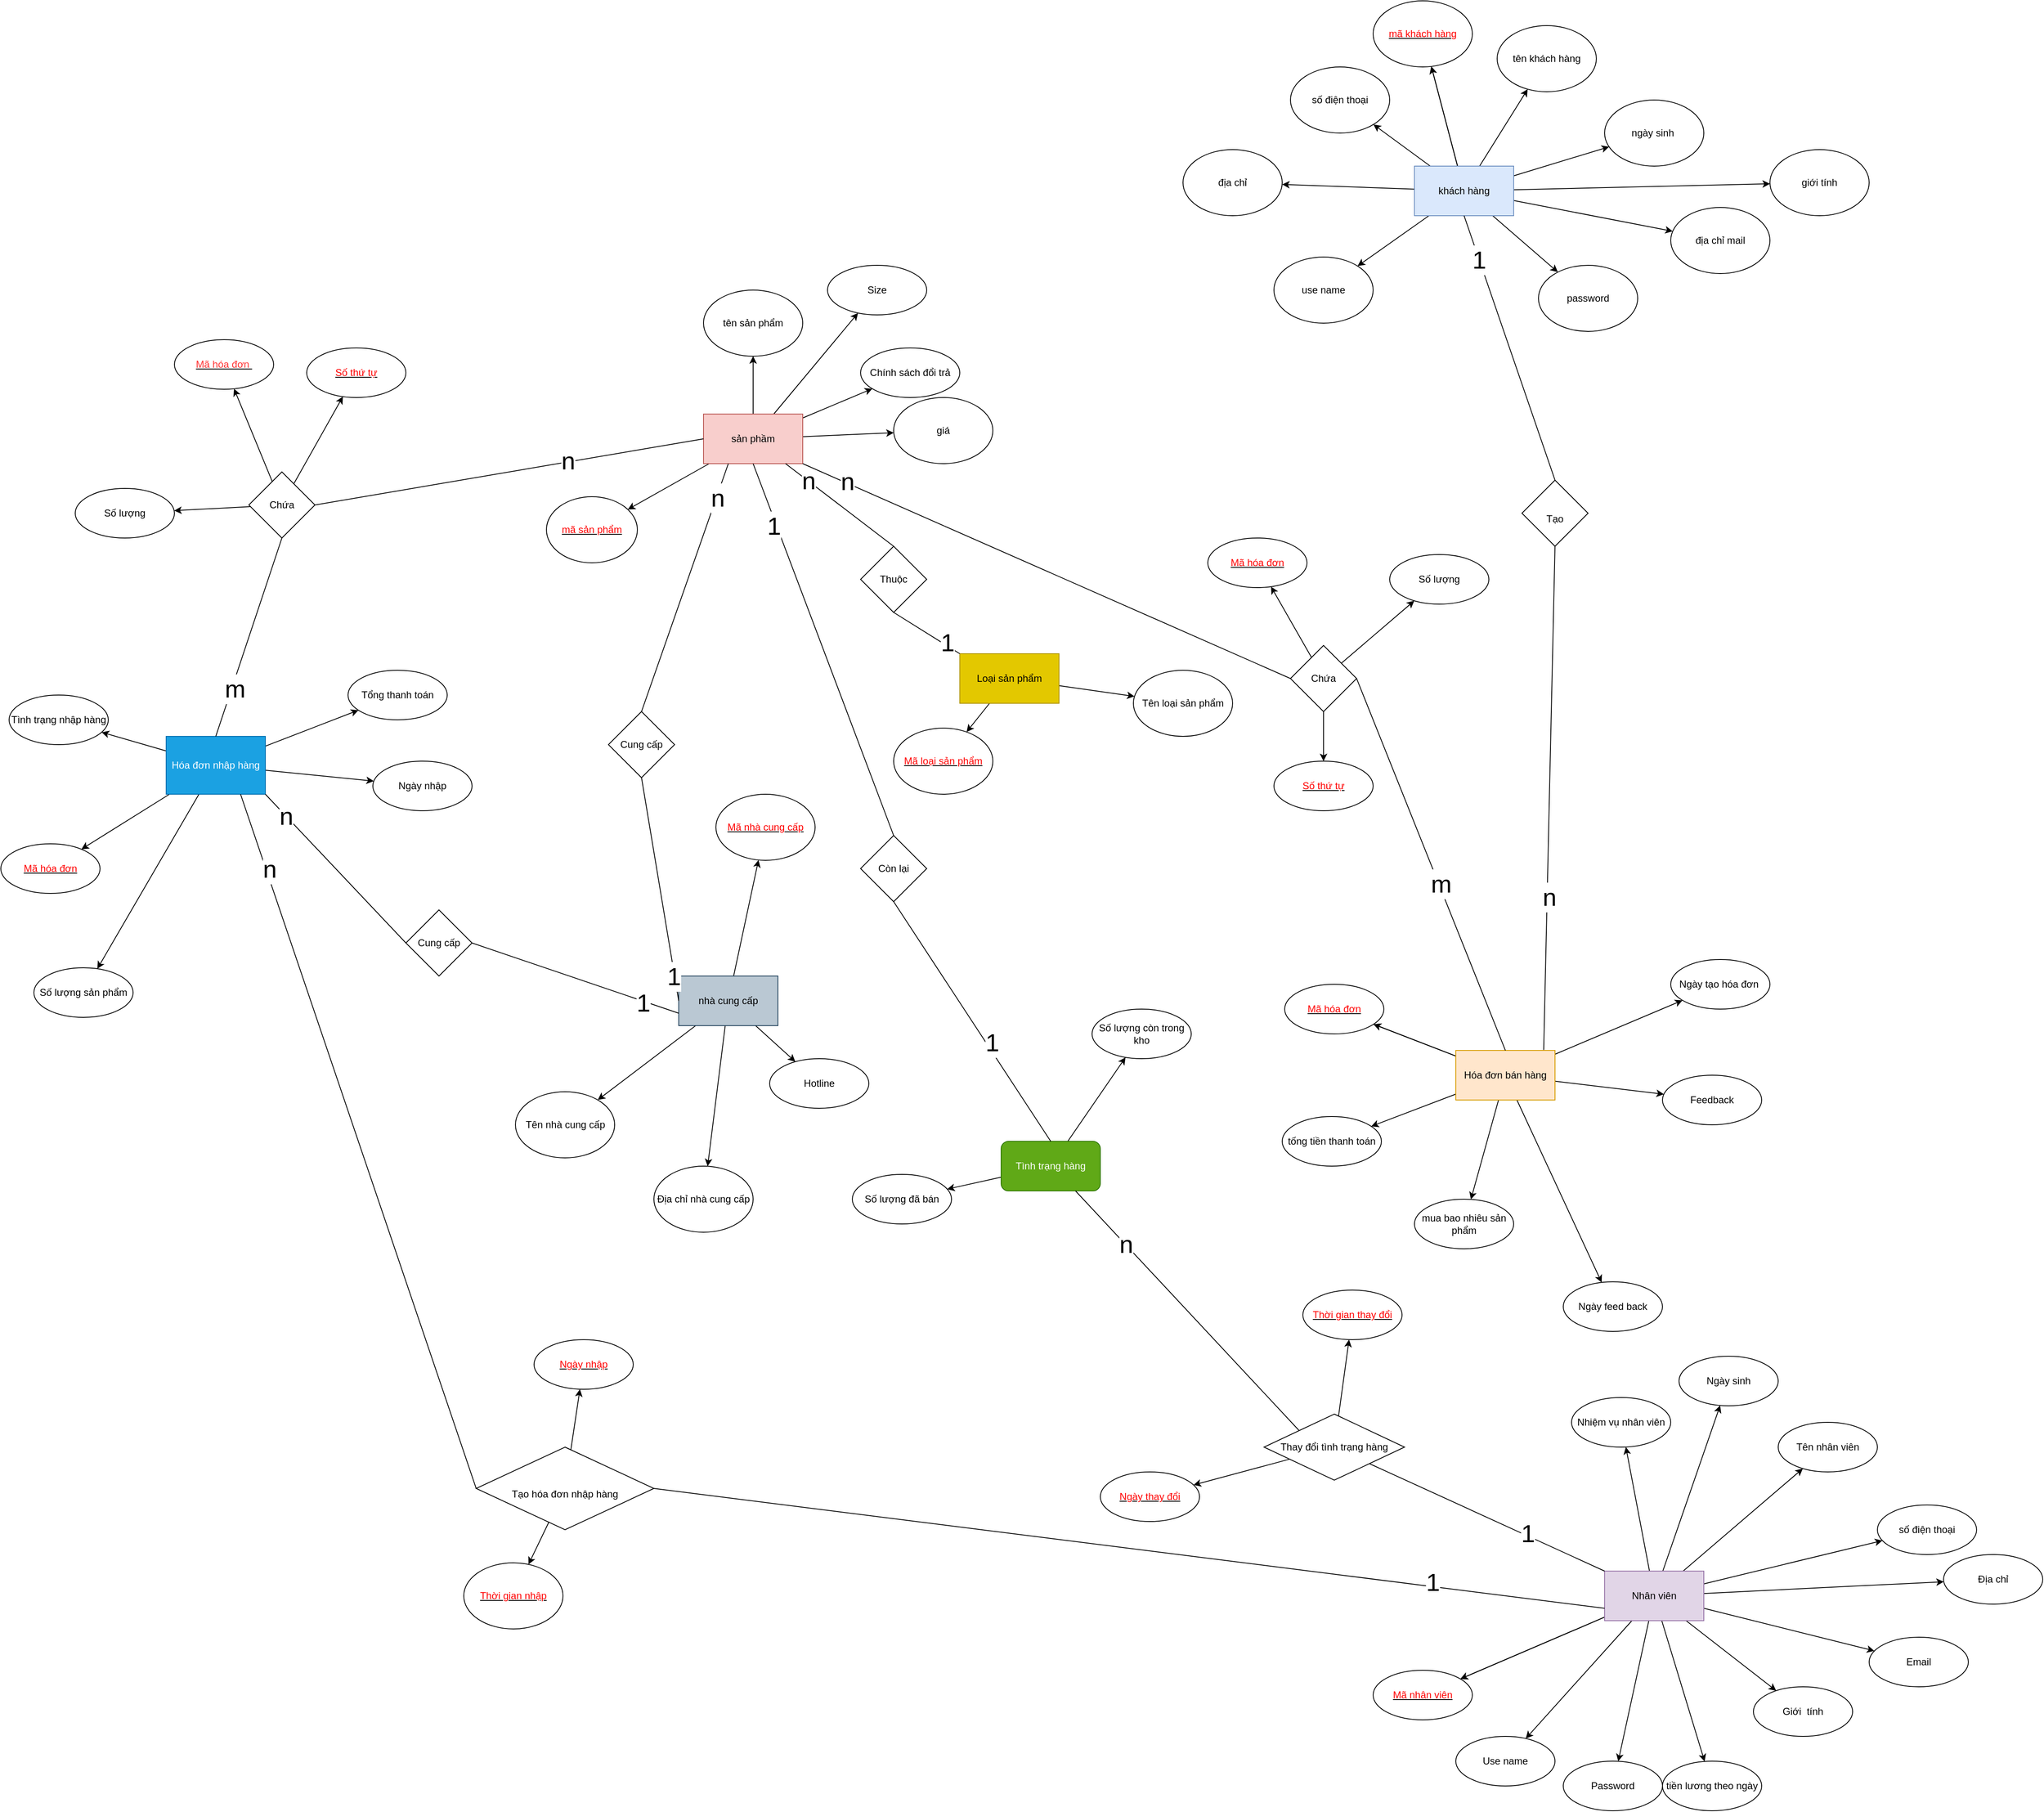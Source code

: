 <mxfile version="16.0.3" type="onedrive" pages="2"><diagram id="66byz9SonlstXkg5hntn" name="Page-1"><mxGraphModel dx="1935" dy="1663" grid="1" gridSize="10" guides="1" tooltips="1" connect="1" arrows="1" fold="1" page="1" pageScale="1" pageWidth="850" pageHeight="1100" math="0" shadow="0"><root><mxCell id="0"/><mxCell id="1" parent="0"/><mxCell id="-LW68ceygvbGkc1rYb6X-56" value="" style="edgeStyle=none;rounded=0;orthogonalLoop=1;jettySize=auto;html=1;" parent="1" source="iTK9FHiGjQ5Af_YtnykQ-1" target="-LW68ceygvbGkc1rYb6X-55" edge="1"><mxGeometry relative="1" as="geometry"/></mxCell><mxCell id="-LW68ceygvbGkc1rYb6X-57" value="" style="edgeStyle=none;rounded=0;orthogonalLoop=1;jettySize=auto;html=1;" parent="1" source="iTK9FHiGjQ5Af_YtnykQ-1" target="iTK9FHiGjQ5Af_YtnykQ-15" edge="1"><mxGeometry relative="1" as="geometry"/></mxCell><mxCell id="-LW68ceygvbGkc1rYb6X-60" value="" style="edgeStyle=none;rounded=0;orthogonalLoop=1;jettySize=auto;html=1;" parent="1" source="iTK9FHiGjQ5Af_YtnykQ-1" target="iTK9FHiGjQ5Af_YtnykQ-3" edge="1"><mxGeometry relative="1" as="geometry"/></mxCell><mxCell id="-LW68ceygvbGkc1rYb6X-61" value="" style="edgeStyle=none;rounded=0;orthogonalLoop=1;jettySize=auto;html=1;" parent="1" source="iTK9FHiGjQ5Af_YtnykQ-1" target="iTK9FHiGjQ5Af_YtnykQ-2" edge="1"><mxGeometry relative="1" as="geometry"/></mxCell><mxCell id="-LW68ceygvbGkc1rYb6X-122" value="" style="edgeStyle=none;rounded=0;orthogonalLoop=1;jettySize=auto;html=1;" parent="1" source="iTK9FHiGjQ5Af_YtnykQ-1" target="-LW68ceygvbGkc1rYb6X-121" edge="1"><mxGeometry relative="1" as="geometry"/></mxCell><mxCell id="iTK9FHiGjQ5Af_YtnykQ-1" value="sản phầm" style="rounded=0;whiteSpace=wrap;html=1;fillColor=#f8cecc;strokeColor=#b85450;" parent="1" vertex="1"><mxGeometry x="290" y="420" width="120" height="60" as="geometry"/></mxCell><mxCell id="iTK9FHiGjQ5Af_YtnykQ-2" value="giá" style="ellipse;whiteSpace=wrap;html=1;" parent="1" vertex="1"><mxGeometry x="520" y="400" width="120" height="80" as="geometry"/></mxCell><mxCell id="iTK9FHiGjQ5Af_YtnykQ-3" value="&lt;u&gt;&lt;font color=&quot;#ff0000&quot;&gt;mã sản phẩm&lt;/font&gt;&lt;/u&gt;" style="ellipse;whiteSpace=wrap;html=1;" parent="1" vertex="1"><mxGeometry x="100" y="520" width="110" height="80" as="geometry"/></mxCell><mxCell id="iTK9FHiGjQ5Af_YtnykQ-15" value="tên sản phẩm" style="ellipse;whiteSpace=wrap;html=1;" parent="1" vertex="1"><mxGeometry x="290" y="270" width="120" height="80" as="geometry"/></mxCell><mxCell id="-LW68ceygvbGkc1rYb6X-64" value="" style="edgeStyle=none;rounded=0;orthogonalLoop=1;jettySize=auto;html=1;" parent="1" source="iTK9FHiGjQ5Af_YtnykQ-17" target="iTK9FHiGjQ5Af_YtnykQ-25" edge="1"><mxGeometry relative="1" as="geometry"/></mxCell><mxCell id="-LW68ceygvbGkc1rYb6X-65" value="" style="edgeStyle=none;rounded=0;orthogonalLoop=1;jettySize=auto;html=1;" parent="1" source="iTK9FHiGjQ5Af_YtnykQ-17" target="iTK9FHiGjQ5Af_YtnykQ-18" edge="1"><mxGeometry relative="1" as="geometry"/></mxCell><mxCell id="-LW68ceygvbGkc1rYb6X-66" value="" style="edgeStyle=none;rounded=0;orthogonalLoop=1;jettySize=auto;html=1;" parent="1" source="iTK9FHiGjQ5Af_YtnykQ-17" target="iTK9FHiGjQ5Af_YtnykQ-18" edge="1"><mxGeometry relative="1" as="geometry"/></mxCell><mxCell id="-LW68ceygvbGkc1rYb6X-67" value="" style="edgeStyle=none;rounded=0;orthogonalLoop=1;jettySize=auto;html=1;" parent="1" source="iTK9FHiGjQ5Af_YtnykQ-17" target="iTK9FHiGjQ5Af_YtnykQ-20" edge="1"><mxGeometry relative="1" as="geometry"/></mxCell><mxCell id="-LW68ceygvbGkc1rYb6X-68" value="" style="edgeStyle=none;rounded=0;orthogonalLoop=1;jettySize=auto;html=1;" parent="1" source="iTK9FHiGjQ5Af_YtnykQ-17" target="iTK9FHiGjQ5Af_YtnykQ-24" edge="1"><mxGeometry relative="1" as="geometry"/></mxCell><mxCell id="-LW68ceygvbGkc1rYb6X-69" value="" style="edgeStyle=none;rounded=0;orthogonalLoop=1;jettySize=auto;html=1;" parent="1" source="iTK9FHiGjQ5Af_YtnykQ-17" target="iTK9FHiGjQ5Af_YtnykQ-26" edge="1"><mxGeometry relative="1" as="geometry"/></mxCell><mxCell id="-LW68ceygvbGkc1rYb6X-70" value="" style="edgeStyle=none;rounded=0;orthogonalLoop=1;jettySize=auto;html=1;" parent="1" source="iTK9FHiGjQ5Af_YtnykQ-17" target="iTK9FHiGjQ5Af_YtnykQ-19" edge="1"><mxGeometry relative="1" as="geometry"/></mxCell><mxCell id="-LW68ceygvbGkc1rYb6X-71" value="" style="edgeStyle=none;rounded=0;orthogonalLoop=1;jettySize=auto;html=1;" parent="1" source="iTK9FHiGjQ5Af_YtnykQ-17" target="iTK9FHiGjQ5Af_YtnykQ-21" edge="1"><mxGeometry relative="1" as="geometry"/></mxCell><mxCell id="-LW68ceygvbGkc1rYb6X-74" value="" style="edgeStyle=none;rounded=0;orthogonalLoop=1;jettySize=auto;html=1;" parent="1" source="iTK9FHiGjQ5Af_YtnykQ-17" target="iTK9FHiGjQ5Af_YtnykQ-23" edge="1"><mxGeometry relative="1" as="geometry"/></mxCell><mxCell id="-LW68ceygvbGkc1rYb6X-75" value="" style="edgeStyle=none;rounded=0;orthogonalLoop=1;jettySize=auto;html=1;" parent="1" source="iTK9FHiGjQ5Af_YtnykQ-17" target="iTK9FHiGjQ5Af_YtnykQ-22" edge="1"><mxGeometry relative="1" as="geometry"/></mxCell><mxCell id="iTK9FHiGjQ5Af_YtnykQ-17" value="khách hàng" style="rounded=0;whiteSpace=wrap;html=1;fillColor=#dae8fc;strokeColor=#6c8ebf;" parent="1" vertex="1"><mxGeometry x="1150" y="120" width="120" height="60" as="geometry"/></mxCell><mxCell id="iTK9FHiGjQ5Af_YtnykQ-18" value="&lt;u&gt;&lt;font color=&quot;#ff0000&quot;&gt;mã khách hàng&lt;/font&gt;&lt;/u&gt;" style="ellipse;whiteSpace=wrap;html=1;" parent="1" vertex="1"><mxGeometry x="1100" y="-80" width="120" height="80" as="geometry"/></mxCell><mxCell id="iTK9FHiGjQ5Af_YtnykQ-19" value="tên khách hàng" style="ellipse;whiteSpace=wrap;html=1;" parent="1" vertex="1"><mxGeometry x="1250" y="-50" width="120" height="80" as="geometry"/></mxCell><mxCell id="iTK9FHiGjQ5Af_YtnykQ-20" value="ngày sinh&amp;nbsp;" style="ellipse;whiteSpace=wrap;html=1;" parent="1" vertex="1"><mxGeometry x="1380" y="40" width="120" height="80" as="geometry"/></mxCell><mxCell id="iTK9FHiGjQ5Af_YtnykQ-21" value="giới tính" style="ellipse;whiteSpace=wrap;html=1;" parent="1" vertex="1"><mxGeometry x="1580" y="100" width="120" height="80" as="geometry"/></mxCell><mxCell id="iTK9FHiGjQ5Af_YtnykQ-22" value="địa chỉ mail" style="ellipse;whiteSpace=wrap;html=1;" parent="1" vertex="1"><mxGeometry x="1460" y="170" width="120" height="80" as="geometry"/></mxCell><mxCell id="iTK9FHiGjQ5Af_YtnykQ-23" value="use name" style="ellipse;whiteSpace=wrap;html=1;" parent="1" vertex="1"><mxGeometry x="980" y="230" width="120" height="80" as="geometry"/></mxCell><mxCell id="iTK9FHiGjQ5Af_YtnykQ-24" value="password" style="ellipse;whiteSpace=wrap;html=1;" parent="1" vertex="1"><mxGeometry x="1300" y="240" width="120" height="80" as="geometry"/></mxCell><mxCell id="iTK9FHiGjQ5Af_YtnykQ-25" value="địa chỉ" style="ellipse;whiteSpace=wrap;html=1;" parent="1" vertex="1"><mxGeometry x="870" y="100" width="120" height="80" as="geometry"/></mxCell><mxCell id="iTK9FHiGjQ5Af_YtnykQ-26" value="số điện thoại" style="ellipse;whiteSpace=wrap;html=1;" parent="1" vertex="1"><mxGeometry x="1000" width="120" height="80" as="geometry"/></mxCell><mxCell id="-LW68ceygvbGkc1rYb6X-78" value="" style="edgeStyle=none;rounded=0;orthogonalLoop=1;jettySize=auto;html=1;" parent="1" source="-LW68ceygvbGkc1rYb6X-21" target="-LW68ceygvbGkc1rYb6X-23" edge="1"><mxGeometry relative="1" as="geometry"/></mxCell><mxCell id="-LW68ceygvbGkc1rYb6X-79" value="" style="edgeStyle=none;rounded=0;orthogonalLoop=1;jettySize=auto;html=1;" parent="1" source="-LW68ceygvbGkc1rYb6X-21" target="-LW68ceygvbGkc1rYb6X-22" edge="1"><mxGeometry relative="1" as="geometry"/></mxCell><mxCell id="-LW68ceygvbGkc1rYb6X-80" value="" style="edgeStyle=none;rounded=0;orthogonalLoop=1;jettySize=auto;html=1;" parent="1" source="-LW68ceygvbGkc1rYb6X-21" target="-LW68ceygvbGkc1rYb6X-24" edge="1"><mxGeometry relative="1" as="geometry"/></mxCell><mxCell id="Qt95Aab0p2K0vVxrli1m-3" value="" style="rounded=0;orthogonalLoop=1;jettySize=auto;html=1;" parent="1" source="-LW68ceygvbGkc1rYb6X-21" target="Qt95Aab0p2K0vVxrli1m-2" edge="1"><mxGeometry relative="1" as="geometry"/></mxCell><mxCell id="-LW68ceygvbGkc1rYb6X-21" value="nhà cung cấp" style="rounded=0;whiteSpace=wrap;html=1;fillColor=#bac8d3;strokeColor=#23445d;" parent="1" vertex="1"><mxGeometry x="260" y="1100" width="120" height="60" as="geometry"/></mxCell><mxCell id="-LW68ceygvbGkc1rYb6X-22" value="Tên nhà cung cấp" style="ellipse;whiteSpace=wrap;html=1;" parent="1" vertex="1"><mxGeometry x="62.5" y="1240" width="120" height="80" as="geometry"/></mxCell><mxCell id="-LW68ceygvbGkc1rYb6X-23" value="Địa chỉ nhà cung cấp" style="ellipse;whiteSpace=wrap;html=1;" parent="1" vertex="1"><mxGeometry x="230" y="1330" width="120" height="80" as="geometry"/></mxCell><mxCell id="-LW68ceygvbGkc1rYb6X-24" value="&lt;u&gt;&lt;font color=&quot;#ff0000&quot;&gt;Mã nhà cung cấp&lt;/font&gt;&lt;/u&gt;" style="ellipse;whiteSpace=wrap;html=1;" parent="1" vertex="1"><mxGeometry x="305" y="880" width="120" height="80" as="geometry"/></mxCell><mxCell id="-LW68ceygvbGkc1rYb6X-76" value="" style="edgeStyle=none;rounded=0;orthogonalLoop=1;jettySize=auto;html=1;" parent="1" source="-LW68ceygvbGkc1rYb6X-25" target="-LW68ceygvbGkc1rYb6X-27" edge="1"><mxGeometry relative="1" as="geometry"/></mxCell><mxCell id="-LW68ceygvbGkc1rYb6X-77" value="" style="edgeStyle=none;rounded=0;orthogonalLoop=1;jettySize=auto;html=1;" parent="1" source="-LW68ceygvbGkc1rYb6X-25" target="-LW68ceygvbGkc1rYb6X-26" edge="1"><mxGeometry relative="1" as="geometry"/></mxCell><mxCell id="-LW68ceygvbGkc1rYb6X-25" value="Loại sản phẩm" style="rounded=0;whiteSpace=wrap;html=1;fillColor=#e3c800;fontColor=#000000;strokeColor=#B09500;" parent="1" vertex="1"><mxGeometry x="600" y="710" width="120" height="60" as="geometry"/></mxCell><mxCell id="-LW68ceygvbGkc1rYb6X-26" value="Tên loại sản phẩm" style="ellipse;whiteSpace=wrap;html=1;" parent="1" vertex="1"><mxGeometry x="810" y="730" width="120" height="80" as="geometry"/></mxCell><mxCell id="-LW68ceygvbGkc1rYb6X-27" value="&lt;u&gt;&lt;font color=&quot;#ff0000&quot;&gt;Mã loại sản phẩm&lt;/font&gt;&lt;/u&gt;" style="ellipse;whiteSpace=wrap;html=1;" parent="1" vertex="1"><mxGeometry x="520" y="800" width="120" height="80" as="geometry"/></mxCell><mxCell id="-LW68ceygvbGkc1rYb6X-33" style="edgeStyle=none;rounded=0;orthogonalLoop=1;jettySize=auto;html=1;exitX=1;exitY=0.5;exitDx=0;exitDy=0;" parent="1" source="-LW68ceygvbGkc1rYb6X-24" target="-LW68ceygvbGkc1rYb6X-24" edge="1"><mxGeometry relative="1" as="geometry"/></mxCell><mxCell id="-LW68ceygvbGkc1rYb6X-37" value="" style="edgeStyle=none;rounded=0;orthogonalLoop=1;jettySize=auto;html=1;" parent="1" source="-LW68ceygvbGkc1rYb6X-35" target="-LW68ceygvbGkc1rYb6X-36" edge="1"><mxGeometry relative="1" as="geometry"/></mxCell><mxCell id="-LW68ceygvbGkc1rYb6X-38" value="" style="edgeStyle=none;rounded=0;orthogonalLoop=1;jettySize=auto;html=1;" parent="1" source="-LW68ceygvbGkc1rYb6X-35" target="-LW68ceygvbGkc1rYb6X-36" edge="1"><mxGeometry relative="1" as="geometry"/></mxCell><mxCell id="-LW68ceygvbGkc1rYb6X-40" value="" style="edgeStyle=none;rounded=0;orthogonalLoop=1;jettySize=auto;html=1;" parent="1" source="-LW68ceygvbGkc1rYb6X-35" target="-LW68ceygvbGkc1rYb6X-39" edge="1"><mxGeometry relative="1" as="geometry"/></mxCell><mxCell id="-LW68ceygvbGkc1rYb6X-42" value="" style="edgeStyle=none;rounded=0;orthogonalLoop=1;jettySize=auto;html=1;" parent="1" source="-LW68ceygvbGkc1rYb6X-35" target="-LW68ceygvbGkc1rYb6X-41" edge="1"><mxGeometry relative="1" as="geometry"/></mxCell><mxCell id="-LW68ceygvbGkc1rYb6X-44" value="" style="edgeStyle=none;rounded=0;orthogonalLoop=1;jettySize=auto;html=1;" parent="1" source="-LW68ceygvbGkc1rYb6X-35" target="-LW68ceygvbGkc1rYb6X-43" edge="1"><mxGeometry relative="1" as="geometry"/></mxCell><mxCell id="-LW68ceygvbGkc1rYb6X-46" value="" style="edgeStyle=none;rounded=0;orthogonalLoop=1;jettySize=auto;html=1;" parent="1" source="-LW68ceygvbGkc1rYb6X-35" target="-LW68ceygvbGkc1rYb6X-45" edge="1"><mxGeometry relative="1" as="geometry"/></mxCell><mxCell id="-LW68ceygvbGkc1rYb6X-48" value="" style="edgeStyle=none;rounded=0;orthogonalLoop=1;jettySize=auto;html=1;" parent="1" source="-LW68ceygvbGkc1rYb6X-35" target="-LW68ceygvbGkc1rYb6X-47" edge="1"><mxGeometry relative="1" as="geometry"/></mxCell><mxCell id="-LW68ceygvbGkc1rYb6X-50" value="" style="edgeStyle=none;rounded=0;orthogonalLoop=1;jettySize=auto;html=1;" parent="1" source="-LW68ceygvbGkc1rYb6X-35" target="-LW68ceygvbGkc1rYb6X-49" edge="1"><mxGeometry relative="1" as="geometry"/></mxCell><mxCell id="-LW68ceygvbGkc1rYb6X-54" value="" style="edgeStyle=none;rounded=0;orthogonalLoop=1;jettySize=auto;html=1;" parent="1" source="-LW68ceygvbGkc1rYb6X-35" target="-LW68ceygvbGkc1rYb6X-53" edge="1"><mxGeometry relative="1" as="geometry"/></mxCell><mxCell id="-LW68ceygvbGkc1rYb6X-82" value="" style="edgeStyle=none;rounded=0;orthogonalLoop=1;jettySize=auto;html=1;" parent="1" source="-LW68ceygvbGkc1rYb6X-35" target="-LW68ceygvbGkc1rYb6X-81" edge="1"><mxGeometry relative="1" as="geometry"/></mxCell><mxCell id="Qt95Aab0p2K0vVxrli1m-8" value="" style="edgeStyle=none;rounded=0;orthogonalLoop=1;jettySize=auto;html=1;" parent="1" source="-LW68ceygvbGkc1rYb6X-35" target="Qt95Aab0p2K0vVxrli1m-7" edge="1"><mxGeometry relative="1" as="geometry"/></mxCell><mxCell id="Qt95Aab0p2K0vVxrli1m-10" value="" style="edgeStyle=none;rounded=0;orthogonalLoop=1;jettySize=auto;html=1;" parent="1" source="-LW68ceygvbGkc1rYb6X-35" target="Qt95Aab0p2K0vVxrli1m-9" edge="1"><mxGeometry relative="1" as="geometry"/></mxCell><mxCell id="-LW68ceygvbGkc1rYb6X-35" value="Nhân viên" style="rounded=0;whiteSpace=wrap;html=1;fillColor=#e1d5e7;strokeColor=#9673a6;" parent="1" vertex="1"><mxGeometry x="1380" y="1820" width="120" height="60" as="geometry"/></mxCell><mxCell id="-LW68ceygvbGkc1rYb6X-36" value="&lt;u&gt;&lt;font color=&quot;#ff0000&quot;&gt;Mã nhân viên&lt;/font&gt;&lt;/u&gt;" style="ellipse;whiteSpace=wrap;html=1;rounded=0;" parent="1" vertex="1"><mxGeometry x="1100" y="1940" width="120" height="60" as="geometry"/></mxCell><mxCell id="-LW68ceygvbGkc1rYb6X-39" value="Tên nhân viên" style="ellipse;whiteSpace=wrap;html=1;rounded=0;" parent="1" vertex="1"><mxGeometry x="1590" y="1640" width="120" height="60" as="geometry"/></mxCell><mxCell id="-LW68ceygvbGkc1rYb6X-41" value="Địa chỉ" style="ellipse;whiteSpace=wrap;html=1;rounded=0;" parent="1" vertex="1"><mxGeometry x="1790" y="1800" width="120" height="60" as="geometry"/></mxCell><mxCell id="-LW68ceygvbGkc1rYb6X-43" value="Email" style="ellipse;whiteSpace=wrap;html=1;rounded=0;" parent="1" vertex="1"><mxGeometry x="1700" y="1900" width="120" height="60" as="geometry"/></mxCell><mxCell id="-LW68ceygvbGkc1rYb6X-45" value="Ngày sinh" style="ellipse;whiteSpace=wrap;html=1;rounded=0;" parent="1" vertex="1"><mxGeometry x="1470" y="1560" width="120" height="60" as="geometry"/></mxCell><mxCell id="-LW68ceygvbGkc1rYb6X-47" value="Giới&amp;nbsp; tính" style="ellipse;whiteSpace=wrap;html=1;rounded=0;" parent="1" vertex="1"><mxGeometry x="1560" y="1960" width="120" height="60" as="geometry"/></mxCell><mxCell id="-LW68ceygvbGkc1rYb6X-49" value="số điện thoại" style="ellipse;whiteSpace=wrap;html=1;rounded=0;" parent="1" vertex="1"><mxGeometry x="1710" y="1740" width="120" height="60" as="geometry"/></mxCell><mxCell id="-LW68ceygvbGkc1rYb6X-53" value="tiền lương theo ngày" style="ellipse;whiteSpace=wrap;html=1;rounded=0;" parent="1" vertex="1"><mxGeometry x="1450" y="2050" width="120" height="60" as="geometry"/></mxCell><mxCell id="-LW68ceygvbGkc1rYb6X-55" value="Size" style="ellipse;whiteSpace=wrap;html=1;rounded=0;" parent="1" vertex="1"><mxGeometry x="440" y="240" width="120" height="60" as="geometry"/></mxCell><mxCell id="-LW68ceygvbGkc1rYb6X-81" value="Nhiệm vụ nhân viên" style="ellipse;whiteSpace=wrap;html=1;rounded=0;" parent="1" vertex="1"><mxGeometry x="1340" y="1610" width="120" height="60" as="geometry"/></mxCell><mxCell id="-LW68ceygvbGkc1rYb6X-85" value="" style="edgeStyle=none;rounded=0;orthogonalLoop=1;jettySize=auto;html=1;" parent="1" source="-LW68ceygvbGkc1rYb6X-83" target="-LW68ceygvbGkc1rYb6X-84" edge="1"><mxGeometry relative="1" as="geometry"/></mxCell><mxCell id="-LW68ceygvbGkc1rYb6X-86" value="" style="edgeStyle=none;rounded=0;orthogonalLoop=1;jettySize=auto;html=1;" parent="1" source="-LW68ceygvbGkc1rYb6X-83" target="-LW68ceygvbGkc1rYb6X-84" edge="1"><mxGeometry relative="1" as="geometry"/></mxCell><mxCell id="-LW68ceygvbGkc1rYb6X-88" value="" style="edgeStyle=none;rounded=0;orthogonalLoop=1;jettySize=auto;html=1;" parent="1" source="-LW68ceygvbGkc1rYb6X-83" target="-LW68ceygvbGkc1rYb6X-87" edge="1"><mxGeometry relative="1" as="geometry"/></mxCell><mxCell id="-LW68ceygvbGkc1rYb6X-90" value="" style="edgeStyle=none;rounded=0;orthogonalLoop=1;jettySize=auto;html=1;" parent="1" source="-LW68ceygvbGkc1rYb6X-83" target="-LW68ceygvbGkc1rYb6X-89" edge="1"><mxGeometry relative="1" as="geometry"/></mxCell><mxCell id="-LW68ceygvbGkc1rYb6X-92" value="" style="edgeStyle=none;rounded=0;orthogonalLoop=1;jettySize=auto;html=1;" parent="1" source="-LW68ceygvbGkc1rYb6X-83" target="-LW68ceygvbGkc1rYb6X-91" edge="1"><mxGeometry relative="1" as="geometry"/></mxCell><mxCell id="-LW68ceygvbGkc1rYb6X-99" value="" style="edgeStyle=none;rounded=0;orthogonalLoop=1;jettySize=auto;html=1;" parent="1" source="-LW68ceygvbGkc1rYb6X-83" target="-LW68ceygvbGkc1rYb6X-98" edge="1"><mxGeometry relative="1" as="geometry"/></mxCell><mxCell id="-LW68ceygvbGkc1rYb6X-101" value="" style="edgeStyle=none;rounded=0;orthogonalLoop=1;jettySize=auto;html=1;" parent="1" source="-LW68ceygvbGkc1rYb6X-83" target="-LW68ceygvbGkc1rYb6X-100" edge="1"><mxGeometry relative="1" as="geometry"/></mxCell><mxCell id="-LW68ceygvbGkc1rYb6X-83" value="Hóa đơn bán hàng" style="rounded=0;whiteSpace=wrap;html=1;fillColor=#ffe6cc;strokeColor=#d79b00;" parent="1" vertex="1"><mxGeometry x="1200" y="1190" width="120" height="60" as="geometry"/></mxCell><mxCell id="-LW68ceygvbGkc1rYb6X-84" value="&lt;u&gt;&lt;font color=&quot;#ff0000&quot;&gt;Mã hóa đơn&lt;/font&gt;&lt;/u&gt;" style="ellipse;whiteSpace=wrap;html=1;rounded=0;" parent="1" vertex="1"><mxGeometry x="993" y="1110" width="120" height="60" as="geometry"/></mxCell><mxCell id="-LW68ceygvbGkc1rYb6X-87" value="Ngày tạo hóa đơn&amp;nbsp;" style="ellipse;whiteSpace=wrap;html=1;rounded=0;" parent="1" vertex="1"><mxGeometry x="1460" y="1080" width="120" height="60" as="geometry"/></mxCell><mxCell id="-LW68ceygvbGkc1rYb6X-89" value="tống tiền thanh toán" style="ellipse;whiteSpace=wrap;html=1;rounded=0;" parent="1" vertex="1"><mxGeometry x="990" y="1270" width="120" height="60" as="geometry"/></mxCell><mxCell id="-LW68ceygvbGkc1rYb6X-91" value="mua bao nhiêu sản phẩm" style="ellipse;whiteSpace=wrap;html=1;rounded=0;" parent="1" vertex="1"><mxGeometry x="1150" y="1370" width="120" height="60" as="geometry"/></mxCell><mxCell id="-LW68ceygvbGkc1rYb6X-94" value="&lt;u&gt;&lt;font color=&quot;#ff0000&quot;&gt;Mã hóa đơn&lt;/font&gt;&lt;/u&gt;" style="ellipse;whiteSpace=wrap;html=1;rounded=0;" parent="1" vertex="1"><mxGeometry x="900" y="570" width="120" height="60" as="geometry"/></mxCell><mxCell id="-LW68ceygvbGkc1rYb6X-96" value="Số lượng" style="ellipse;whiteSpace=wrap;html=1;rounded=0;" parent="1" vertex="1"><mxGeometry x="1120" y="590" width="120" height="60" as="geometry"/></mxCell><mxCell id="-LW68ceygvbGkc1rYb6X-98" value="Feedback" style="ellipse;whiteSpace=wrap;html=1;rounded=0;" parent="1" vertex="1"><mxGeometry x="1450" y="1220" width="120" height="60" as="geometry"/></mxCell><mxCell id="-LW68ceygvbGkc1rYb6X-100" value="Ngày feed back" style="ellipse;whiteSpace=wrap;html=1;rounded=0;" parent="1" vertex="1"><mxGeometry x="1330" y="1470" width="120" height="60" as="geometry"/></mxCell><mxCell id="-LW68ceygvbGkc1rYb6X-104" value="" style="edgeStyle=none;rounded=0;orthogonalLoop=1;jettySize=auto;html=1;" parent="1" source="-LW68ceygvbGkc1rYb6X-102" target="-LW68ceygvbGkc1rYb6X-103" edge="1"><mxGeometry relative="1" as="geometry"/></mxCell><mxCell id="-LW68ceygvbGkc1rYb6X-106" value="" style="edgeStyle=none;rounded=0;orthogonalLoop=1;jettySize=auto;html=1;" parent="1" source="-LW68ceygvbGkc1rYb6X-102" target="-LW68ceygvbGkc1rYb6X-105" edge="1"><mxGeometry relative="1" as="geometry"/></mxCell><mxCell id="-LW68ceygvbGkc1rYb6X-102" value="Tình trạng hàng" style="rounded=1;whiteSpace=wrap;html=1;fillColor=#60a917;fontColor=#ffffff;strokeColor=#2D7600;" parent="1" vertex="1"><mxGeometry x="650" y="1300" width="120" height="60" as="geometry"/></mxCell><mxCell id="-LW68ceygvbGkc1rYb6X-103" value="Số lượng đã bán" style="ellipse;whiteSpace=wrap;html=1;rounded=1;" parent="1" vertex="1"><mxGeometry x="470" y="1340" width="120" height="60" as="geometry"/></mxCell><mxCell id="-LW68ceygvbGkc1rYb6X-105" value="Số lượng còn trong kho" style="ellipse;whiteSpace=wrap;html=1;rounded=1;" parent="1" vertex="1"><mxGeometry x="760" y="1140" width="120" height="60" as="geometry"/></mxCell><mxCell id="-LW68ceygvbGkc1rYb6X-109" value="" style="edgeStyle=none;rounded=0;orthogonalLoop=1;jettySize=auto;html=1;" parent="1" source="-LW68ceygvbGkc1rYb6X-107" target="-LW68ceygvbGkc1rYb6X-108" edge="1"><mxGeometry relative="1" as="geometry"/></mxCell><mxCell id="-LW68ceygvbGkc1rYb6X-111" value="" style="edgeStyle=none;rounded=0;orthogonalLoop=1;jettySize=auto;html=1;" parent="1" source="-LW68ceygvbGkc1rYb6X-107" target="-LW68ceygvbGkc1rYb6X-110" edge="1"><mxGeometry relative="1" as="geometry"/></mxCell><mxCell id="-LW68ceygvbGkc1rYb6X-113" value="" style="edgeStyle=none;rounded=0;orthogonalLoop=1;jettySize=auto;html=1;" parent="1" source="-LW68ceygvbGkc1rYb6X-107" target="-LW68ceygvbGkc1rYb6X-112" edge="1"><mxGeometry relative="1" as="geometry"/></mxCell><mxCell id="-LW68ceygvbGkc1rYb6X-115" value="" style="edgeStyle=none;rounded=0;orthogonalLoop=1;jettySize=auto;html=1;" parent="1" source="-LW68ceygvbGkc1rYb6X-107" target="-LW68ceygvbGkc1rYb6X-114" edge="1"><mxGeometry relative="1" as="geometry"/></mxCell><mxCell id="Qt95Aab0p2K0vVxrli1m-16" value="" style="edgeStyle=none;rounded=0;orthogonalLoop=1;jettySize=auto;html=1;" parent="1" source="-LW68ceygvbGkc1rYb6X-107" target="Qt95Aab0p2K0vVxrli1m-15" edge="1"><mxGeometry relative="1" as="geometry"/></mxCell><mxCell id="-LW68ceygvbGkc1rYb6X-107" value="Hóa đơn nhập hàng" style="rounded=0;whiteSpace=wrap;html=1;fillColor=#1ba1e2;fontColor=#ffffff;strokeColor=#006EAF;" parent="1" vertex="1"><mxGeometry x="-360" y="810" width="120" height="70" as="geometry"/></mxCell><mxCell id="-LW68ceygvbGkc1rYb6X-108" value="&lt;u&gt;&lt;font color=&quot;#ff0000&quot;&gt;Mã hóa đơn&lt;/font&gt;&lt;/u&gt;" style="ellipse;whiteSpace=wrap;html=1;rounded=0;" parent="1" vertex="1"><mxGeometry x="-560" y="940" width="120" height="60" as="geometry"/></mxCell><mxCell id="-LW68ceygvbGkc1rYb6X-110" value="Số lượng sản phẩm" style="ellipse;whiteSpace=wrap;html=1;rounded=0;" parent="1" vertex="1"><mxGeometry x="-520" y="1090" width="120" height="60" as="geometry"/></mxCell><mxCell id="-LW68ceygvbGkc1rYb6X-112" value="Ngày nhập" style="ellipse;whiteSpace=wrap;html=1;rounded=0;" parent="1" vertex="1"><mxGeometry x="-110" y="840" width="120" height="60" as="geometry"/></mxCell><mxCell id="-LW68ceygvbGkc1rYb6X-114" value="Tổng thanh toán" style="ellipse;whiteSpace=wrap;html=1;rounded=0;" parent="1" vertex="1"><mxGeometry x="-140" y="730" width="120" height="60" as="geometry"/></mxCell><mxCell id="-LW68ceygvbGkc1rYb6X-117" value="&lt;u&gt;&lt;font color=&quot;#ff3333&quot;&gt;Mã hóa đơn&amp;nbsp;&lt;/font&gt;&lt;/u&gt;" style="ellipse;whiteSpace=wrap;html=1;rounded=1;" parent="1" vertex="1"><mxGeometry x="-350" y="330" width="120" height="60" as="geometry"/></mxCell><mxCell id="-LW68ceygvbGkc1rYb6X-119" value="Số lượng" style="ellipse;whiteSpace=wrap;html=1;rounded=1;" parent="1" vertex="1"><mxGeometry x="-470" y="510" width="120" height="60" as="geometry"/></mxCell><mxCell id="-LW68ceygvbGkc1rYb6X-121" value="Chính sách đổi trả" style="ellipse;whiteSpace=wrap;html=1;rounded=0;" parent="1" vertex="1"><mxGeometry x="480" y="340" width="120" height="60" as="geometry"/></mxCell><mxCell id="-LW68ceygvbGkc1rYb6X-123" value="Cung cấp" style="rhombus;whiteSpace=wrap;html=1;" parent="1" vertex="1"><mxGeometry x="175" y="780" width="80" height="80" as="geometry"/></mxCell><mxCell id="-LW68ceygvbGkc1rYb6X-130" value="" style="endArrow=none;html=1;rounded=0;exitX=0.5;exitY=0;exitDx=0;exitDy=0;entryX=0.25;entryY=1;entryDx=0;entryDy=0;" parent="1" source="-LW68ceygvbGkc1rYb6X-123" target="iTK9FHiGjQ5Af_YtnykQ-1" edge="1"><mxGeometry width="50" height="50" relative="1" as="geometry"><mxPoint x="510" y="740" as="sourcePoint"/><mxPoint x="560" y="690" as="targetPoint"/></mxGeometry></mxCell><mxCell id="-LW68ceygvbGkc1rYb6X-134" value="n" style="edgeLabel;html=1;align=center;verticalAlign=middle;resizable=0;points=[];fontSize=30;" parent="-LW68ceygvbGkc1rYb6X-130" vertex="1" connectable="0"><mxGeometry x="0.733" y="-1" relative="1" as="geometry"><mxPoint as="offset"/></mxGeometry></mxCell><mxCell id="-LW68ceygvbGkc1rYb6X-131" value="" style="endArrow=none;html=1;rounded=0;entryX=0.5;entryY=1;entryDx=0;entryDy=0;exitX=0;exitY=0.5;exitDx=0;exitDy=0;" parent="1" source="-LW68ceygvbGkc1rYb6X-21" target="-LW68ceygvbGkc1rYb6X-123" edge="1"><mxGeometry width="50" height="50" relative="1" as="geometry"><mxPoint x="510" y="740" as="sourcePoint"/><mxPoint x="560" y="690" as="targetPoint"/></mxGeometry></mxCell><mxCell id="-LW68ceygvbGkc1rYb6X-135" value="1" style="edgeLabel;html=1;align=center;verticalAlign=middle;resizable=0;points=[];fontSize=30;" parent="-LW68ceygvbGkc1rYb6X-131" vertex="1" connectable="0"><mxGeometry x="-0.778" y="1" relative="1" as="geometry"><mxPoint as="offset"/></mxGeometry></mxCell><mxCell id="-LW68ceygvbGkc1rYb6X-136" value="&lt;font style=&quot;font-size: 12px&quot;&gt;Tạo&lt;br&gt;&lt;/font&gt;" style="rhombus;whiteSpace=wrap;html=1;labelBackgroundColor=#FFFFFF;fontSize=30;" parent="1" vertex="1"><mxGeometry x="1280" y="500" width="80" height="80" as="geometry"/></mxCell><mxCell id="-LW68ceygvbGkc1rYb6X-137" value="" style="endArrow=none;html=1;rounded=0;fontSize=30;entryX=0.5;entryY=1;entryDx=0;entryDy=0;exitX=0.5;exitY=0;exitDx=0;exitDy=0;" parent="1" source="-LW68ceygvbGkc1rYb6X-136" target="iTK9FHiGjQ5Af_YtnykQ-17" edge="1"><mxGeometry width="50" height="50" relative="1" as="geometry"><mxPoint x="1260" y="720" as="sourcePoint"/><mxPoint x="1090" y="510" as="targetPoint"/></mxGeometry></mxCell><mxCell id="-LW68ceygvbGkc1rYb6X-139" value="1" style="edgeLabel;html=1;align=center;verticalAlign=middle;resizable=0;points=[];fontSize=30;" parent="-LW68ceygvbGkc1rYb6X-137" vertex="1" connectable="0"><mxGeometry x="0.67" relative="1" as="geometry"><mxPoint as="offset"/></mxGeometry></mxCell><mxCell id="-LW68ceygvbGkc1rYb6X-138" value="" style="endArrow=none;html=1;rounded=0;fontSize=30;exitX=0.886;exitY=-0.011;exitDx=0;exitDy=0;entryX=0.5;entryY=1;entryDx=0;entryDy=0;exitPerimeter=0;" parent="1" source="-LW68ceygvbGkc1rYb6X-83" target="-LW68ceygvbGkc1rYb6X-136" edge="1"><mxGeometry width="50" height="50" relative="1" as="geometry"><mxPoint x="1040" y="820" as="sourcePoint"/><mxPoint x="1090" y="770" as="targetPoint"/></mxGeometry></mxCell><mxCell id="-LW68ceygvbGkc1rYb6X-187" value="n" style="edgeLabel;html=1;align=center;verticalAlign=middle;resizable=0;points=[];fontSize=30;" parent="-LW68ceygvbGkc1rYb6X-138" vertex="1" connectable="0"><mxGeometry x="-0.39" y="-2" relative="1" as="geometry"><mxPoint as="offset"/></mxGeometry></mxCell><mxCell id="-LW68ceygvbGkc1rYb6X-189" value="" style="edgeStyle=none;rounded=0;orthogonalLoop=1;jettySize=auto;html=1;fontSize=30;" parent="1" source="-LW68ceygvbGkc1rYb6X-140" target="-LW68ceygvbGkc1rYb6X-94" edge="1"><mxGeometry relative="1" as="geometry"/></mxCell><mxCell id="-LW68ceygvbGkc1rYb6X-191" value="" style="edgeStyle=none;rounded=0;orthogonalLoop=1;jettySize=auto;html=1;fontSize=30;" parent="1" source="-LW68ceygvbGkc1rYb6X-140" target="-LW68ceygvbGkc1rYb6X-96" edge="1"><mxGeometry relative="1" as="geometry"/></mxCell><mxCell id="-LW68ceygvbGkc1rYb6X-192" value="" style="edgeStyle=none;rounded=0;orthogonalLoop=1;jettySize=auto;html=1;fontSize=30;" parent="1" source="-LW68ceygvbGkc1rYb6X-140" target="-LW68ceygvbGkc1rYb6X-183" edge="1"><mxGeometry relative="1" as="geometry"/></mxCell><mxCell id="-LW68ceygvbGkc1rYb6X-140" value="Chứa" style="rhombus;whiteSpace=wrap;html=1;labelBackgroundColor=#FFFFFF;fontSize=12;" parent="1" vertex="1"><mxGeometry x="1000" y="700" width="80" height="80" as="geometry"/></mxCell><mxCell id="-LW68ceygvbGkc1rYb6X-142" value="" style="endArrow=none;html=1;rounded=0;fontSize=12;entryX=0.5;entryY=0;entryDx=0;entryDy=0;exitX=1;exitY=0.5;exitDx=0;exitDy=0;" parent="1" source="-LW68ceygvbGkc1rYb6X-140" target="-LW68ceygvbGkc1rYb6X-83" edge="1"><mxGeometry width="50" height="50" relative="1" as="geometry"><mxPoint x="1510" y="1330" as="sourcePoint"/><mxPoint x="1560" y="1280" as="targetPoint"/><Array as="points"/></mxGeometry></mxCell><mxCell id="-LW68ceygvbGkc1rYb6X-188" value="m" style="edgeLabel;html=1;align=center;verticalAlign=middle;resizable=0;points=[];fontSize=30;" parent="-LW68ceygvbGkc1rYb6X-142" vertex="1" connectable="0"><mxGeometry x="0.104" y="3" relative="1" as="geometry"><mxPoint as="offset"/></mxGeometry></mxCell><mxCell id="-LW68ceygvbGkc1rYb6X-146" value="Thuộc" style="rhombus;whiteSpace=wrap;html=1;labelBackgroundColor=#FFFFFF;fontSize=12;" parent="1" vertex="1"><mxGeometry x="480" y="580" width="80" height="80" as="geometry"/></mxCell><mxCell id="-LW68ceygvbGkc1rYb6X-147" value="" style="endArrow=none;html=1;rounded=0;fontSize=12;exitX=0;exitY=0;exitDx=0;exitDy=0;entryX=0.5;entryY=1;entryDx=0;entryDy=0;" parent="1" source="-LW68ceygvbGkc1rYb6X-25" target="-LW68ceygvbGkc1rYb6X-146" edge="1"><mxGeometry width="50" height="50" relative="1" as="geometry"><mxPoint x="410" y="940" as="sourcePoint"/><mxPoint x="450" y="890" as="targetPoint"/></mxGeometry></mxCell><mxCell id="-LW68ceygvbGkc1rYb6X-212" value="1" style="edgeLabel;html=1;align=center;verticalAlign=middle;resizable=0;points=[];fontSize=30;" parent="-LW68ceygvbGkc1rYb6X-147" vertex="1" connectable="0"><mxGeometry x="-0.574" y="-4" relative="1" as="geometry"><mxPoint as="offset"/></mxGeometry></mxCell><mxCell id="-LW68ceygvbGkc1rYb6X-148" value="" style="endArrow=none;html=1;rounded=0;fontSize=12;exitX=0.5;exitY=0;exitDx=0;exitDy=0;" parent="1" source="-LW68ceygvbGkc1rYb6X-146" target="iTK9FHiGjQ5Af_YtnykQ-1" edge="1"><mxGeometry width="50" height="50" relative="1" as="geometry"><mxPoint x="410" y="940" as="sourcePoint"/><mxPoint x="460" y="890" as="targetPoint"/></mxGeometry></mxCell><mxCell id="-LW68ceygvbGkc1rYb6X-211" value="n" style="edgeLabel;html=1;align=center;verticalAlign=middle;resizable=0;points=[];fontSize=30;" parent="-LW68ceygvbGkc1rYb6X-148" vertex="1" connectable="0"><mxGeometry x="0.593" y="-2" relative="1" as="geometry"><mxPoint y="1" as="offset"/></mxGeometry></mxCell><mxCell id="-LW68ceygvbGkc1rYb6X-149" value="Còn lại" style="rhombus;whiteSpace=wrap;html=1;labelBackgroundColor=#FFFFFF;fontSize=12;" parent="1" vertex="1"><mxGeometry x="480" y="930" width="80" height="80" as="geometry"/></mxCell><mxCell id="-LW68ceygvbGkc1rYb6X-150" value="" style="endArrow=none;html=1;rounded=0;fontSize=12;exitX=0.5;exitY=1;exitDx=0;exitDy=0;entryX=0.5;entryY=0;entryDx=0;entryDy=0;" parent="1" source="-LW68ceygvbGkc1rYb6X-149" target="-LW68ceygvbGkc1rYb6X-102" edge="1"><mxGeometry width="50" height="50" relative="1" as="geometry"><mxPoint x="540" y="1000" as="sourcePoint"/><mxPoint x="590" y="950" as="targetPoint"/></mxGeometry></mxCell><mxCell id="-LW68ceygvbGkc1rYb6X-208" value="1" style="edgeLabel;html=1;align=center;verticalAlign=middle;resizable=0;points=[];fontSize=30;" parent="-LW68ceygvbGkc1rYb6X-150" vertex="1" connectable="0"><mxGeometry x="0.193" y="6" relative="1" as="geometry"><mxPoint as="offset"/></mxGeometry></mxCell><mxCell id="-LW68ceygvbGkc1rYb6X-152" value="" style="endArrow=none;html=1;rounded=0;fontSize=12;entryX=0.5;entryY=1;entryDx=0;entryDy=0;exitX=0.5;exitY=0;exitDx=0;exitDy=0;" parent="1" source="-LW68ceygvbGkc1rYb6X-149" target="iTK9FHiGjQ5Af_YtnykQ-1" edge="1"><mxGeometry width="50" height="50" relative="1" as="geometry"><mxPoint x="410" y="930" as="sourcePoint"/><mxPoint x="460" y="880" as="targetPoint"/></mxGeometry></mxCell><mxCell id="-LW68ceygvbGkc1rYb6X-207" value="&lt;font style=&quot;font-size: 30px&quot;&gt;1&lt;/font&gt;" style="edgeLabel;html=1;align=center;verticalAlign=middle;resizable=0;points=[];fontSize=12;" parent="-LW68ceygvbGkc1rYb6X-152" vertex="1" connectable="0"><mxGeometry x="0.674" y="3" relative="1" as="geometry"><mxPoint as="offset"/></mxGeometry></mxCell><mxCell id="-LW68ceygvbGkc1rYb6X-196" value="" style="edgeStyle=none;rounded=0;orthogonalLoop=1;jettySize=auto;html=1;fontSize=30;" parent="1" source="-LW68ceygvbGkc1rYb6X-153" target="-LW68ceygvbGkc1rYb6X-117" edge="1"><mxGeometry relative="1" as="geometry"/></mxCell><mxCell id="-LW68ceygvbGkc1rYb6X-197" value="" style="edgeStyle=none;rounded=0;orthogonalLoop=1;jettySize=auto;html=1;fontSize=30;" parent="1" source="-LW68ceygvbGkc1rYb6X-153" target="-LW68ceygvbGkc1rYb6X-178" edge="1"><mxGeometry relative="1" as="geometry"/></mxCell><mxCell id="-LW68ceygvbGkc1rYb6X-198" value="" style="edgeStyle=none;rounded=0;orthogonalLoop=1;jettySize=auto;html=1;fontSize=30;" parent="1" source="-LW68ceygvbGkc1rYb6X-153" target="-LW68ceygvbGkc1rYb6X-119" edge="1"><mxGeometry relative="1" as="geometry"/></mxCell><mxCell id="-LW68ceygvbGkc1rYb6X-153" value="Chứa" style="rhombus;whiteSpace=wrap;html=1;labelBackgroundColor=#FFFFFF;fontSize=12;" parent="1" vertex="1"><mxGeometry x="-260" y="490" width="80" height="80" as="geometry"/></mxCell><mxCell id="-LW68ceygvbGkc1rYb6X-154" value="" style="endArrow=none;html=1;rounded=0;fontSize=12;exitX=1;exitY=0.5;exitDx=0;exitDy=0;entryX=0;entryY=0.5;entryDx=0;entryDy=0;" parent="1" source="-LW68ceygvbGkc1rYb6X-153" target="iTK9FHiGjQ5Af_YtnykQ-1" edge="1"><mxGeometry width="50" height="50" relative="1" as="geometry"><mxPoint x="50" y="650" as="sourcePoint"/><mxPoint x="100" y="600" as="targetPoint"/></mxGeometry></mxCell><mxCell id="-LW68ceygvbGkc1rYb6X-213" value="n" style="edgeLabel;html=1;align=center;verticalAlign=middle;resizable=0;points=[];fontSize=30;" parent="-LW68ceygvbGkc1rYb6X-154" vertex="1" connectable="0"><mxGeometry x="0.302" y="2" relative="1" as="geometry"><mxPoint as="offset"/></mxGeometry></mxCell><mxCell id="-LW68ceygvbGkc1rYb6X-174" value="" style="edgeStyle=none;rounded=0;orthogonalLoop=1;jettySize=auto;html=1;fontSize=12;" parent="1" source="-LW68ceygvbGkc1rYb6X-170" target="-LW68ceygvbGkc1rYb6X-173" edge="1"><mxGeometry relative="1" as="geometry"/></mxCell><mxCell id="-LW68ceygvbGkc1rYb6X-176" value="" style="edgeStyle=none;rounded=0;orthogonalLoop=1;jettySize=auto;html=1;fontSize=12;" parent="1" source="-LW68ceygvbGkc1rYb6X-170" target="-LW68ceygvbGkc1rYb6X-175" edge="1"><mxGeometry relative="1" as="geometry"/></mxCell><mxCell id="-LW68ceygvbGkc1rYb6X-170" value="Thay đổi tình trạng hàng" style="rhombus;whiteSpace=wrap;html=1;labelBackgroundColor=#FFFFFF;fontSize=12;" parent="1" vertex="1"><mxGeometry x="968" y="1630" width="170" height="80" as="geometry"/></mxCell><mxCell id="-LW68ceygvbGkc1rYb6X-171" value="" style="endArrow=none;html=1;rounded=0;fontSize=12;entryX=0.75;entryY=1;entryDx=0;entryDy=0;exitX=0;exitY=0;exitDx=0;exitDy=0;" parent="1" source="-LW68ceygvbGkc1rYb6X-170" target="-LW68ceygvbGkc1rYb6X-102" edge="1"><mxGeometry width="50" height="50" relative="1" as="geometry"><mxPoint x="970" y="1660" as="sourcePoint"/><mxPoint x="1140" y="1650" as="targetPoint"/></mxGeometry></mxCell><mxCell id="-LW68ceygvbGkc1rYb6X-217" value="n" style="edgeLabel;html=1;align=center;verticalAlign=middle;resizable=0;points=[];fontSize=30;" parent="-LW68ceygvbGkc1rYb6X-171" vertex="1" connectable="0"><mxGeometry x="0.558" relative="1" as="geometry"><mxPoint x="1" as="offset"/></mxGeometry></mxCell><mxCell id="-LW68ceygvbGkc1rYb6X-172" value="" style="endArrow=none;html=1;rounded=0;fontSize=12;exitX=0;exitY=0;exitDx=0;exitDy=0;entryX=1;entryY=1;entryDx=0;entryDy=0;" parent="1" source="-LW68ceygvbGkc1rYb6X-35" target="-LW68ceygvbGkc1rYb6X-170" edge="1"><mxGeometry width="50" height="50" relative="1" as="geometry"><mxPoint x="840" y="1700" as="sourcePoint"/><mxPoint x="890" y="1650" as="targetPoint"/></mxGeometry></mxCell><mxCell id="-LW68ceygvbGkc1rYb6X-218" value="1" style="edgeLabel;html=1;align=center;verticalAlign=middle;resizable=0;points=[];fontSize=30;" parent="-LW68ceygvbGkc1rYb6X-172" vertex="1" connectable="0"><mxGeometry x="-0.328" y="-3" relative="1" as="geometry"><mxPoint x="1" as="offset"/></mxGeometry></mxCell><mxCell id="-LW68ceygvbGkc1rYb6X-173" value="&lt;u&gt;&lt;font color=&quot;#ff0000&quot;&gt;Ngày thay đổi&lt;/font&gt;&lt;/u&gt;" style="ellipse;whiteSpace=wrap;html=1;labelBackgroundColor=#FFFFFF;" parent="1" vertex="1"><mxGeometry x="770" y="1700" width="120" height="60" as="geometry"/></mxCell><mxCell id="-LW68ceygvbGkc1rYb6X-175" value="&lt;u&gt;&lt;font color=&quot;#ff0000&quot;&gt;Thời gian thay đổi&lt;/font&gt;&lt;/u&gt;" style="ellipse;whiteSpace=wrap;html=1;labelBackgroundColor=#FFFFFF;" parent="1" vertex="1"><mxGeometry x="1015" y="1480" width="120" height="60" as="geometry"/></mxCell><mxCell id="-LW68ceygvbGkc1rYb6X-178" value="&lt;u&gt;&lt;font color=&quot;#ff0000&quot;&gt;Số thứ tự&lt;/font&gt;&lt;/u&gt;" style="ellipse;whiteSpace=wrap;html=1;rounded=1;" parent="1" vertex="1"><mxGeometry x="-190" y="340" width="120" height="60" as="geometry"/></mxCell><mxCell id="-LW68ceygvbGkc1rYb6X-183" value="&lt;u&gt;&lt;font color=&quot;#ff0000&quot;&gt;Số thứ tự&lt;/font&gt;&lt;/u&gt;" style="ellipse;whiteSpace=wrap;html=1;rounded=0;" parent="1" vertex="1"><mxGeometry x="980" y="840" width="120" height="60" as="geometry"/></mxCell><mxCell id="-LW68ceygvbGkc1rYb6X-193" value="" style="endArrow=none;html=1;rounded=0;fontSize=30;exitX=1;exitY=1;exitDx=0;exitDy=0;entryX=0;entryY=0.5;entryDx=0;entryDy=0;" parent="1" source="iTK9FHiGjQ5Af_YtnykQ-1" target="-LW68ceygvbGkc1rYb6X-140" edge="1"><mxGeometry width="50" height="50" relative="1" as="geometry"><mxPoint x="810" y="800" as="sourcePoint"/><mxPoint x="860" y="750" as="targetPoint"/></mxGeometry></mxCell><mxCell id="-LW68ceygvbGkc1rYb6X-194" value="n" style="edgeLabel;html=1;align=center;verticalAlign=middle;resizable=0;points=[];fontSize=30;" parent="-LW68ceygvbGkc1rYb6X-193" vertex="1" connectable="0"><mxGeometry x="-0.82" y="2" relative="1" as="geometry"><mxPoint y="-1" as="offset"/></mxGeometry></mxCell><mxCell id="-LW68ceygvbGkc1rYb6X-199" value="" style="endArrow=none;html=1;rounded=0;fontSize=30;exitX=0.5;exitY=0;exitDx=0;exitDy=0;entryX=0.5;entryY=1;entryDx=0;entryDy=0;" parent="1" source="-LW68ceygvbGkc1rYb6X-107" target="-LW68ceygvbGkc1rYb6X-153" edge="1"><mxGeometry width="50" height="50" relative="1" as="geometry"><mxPoint x="-40" y="590" as="sourcePoint"/><mxPoint x="10" y="540" as="targetPoint"/></mxGeometry></mxCell><mxCell id="-LW68ceygvbGkc1rYb6X-214" value="m" style="edgeLabel;html=1;align=center;verticalAlign=middle;resizable=0;points=[];fontSize=30;" parent="-LW68ceygvbGkc1rYb6X-199" vertex="1" connectable="0"><mxGeometry x="-0.508" y="-3" relative="1" as="geometry"><mxPoint as="offset"/></mxGeometry></mxCell><mxCell id="-LW68ceygvbGkc1rYb6X-204" value="" style="edgeStyle=none;rounded=0;orthogonalLoop=1;jettySize=auto;html=1;fontSize=12;" parent="1" source="-LW68ceygvbGkc1rYb6X-200" target="-LW68ceygvbGkc1rYb6X-203" edge="1"><mxGeometry relative="1" as="geometry"/></mxCell><mxCell id="-LW68ceygvbGkc1rYb6X-206" value="" style="edgeStyle=none;rounded=0;orthogonalLoop=1;jettySize=auto;html=1;fontSize=12;" parent="1" source="-LW68ceygvbGkc1rYb6X-200" target="-LW68ceygvbGkc1rYb6X-205" edge="1"><mxGeometry relative="1" as="geometry"/></mxCell><mxCell id="-LW68ceygvbGkc1rYb6X-200" value="&lt;font style=&quot;font-size: 12px&quot;&gt;Tạo hóa đơn nhập hàng&lt;/font&gt;" style="rhombus;whiteSpace=wrap;html=1;labelBackgroundColor=#FFFFFF;fontSize=30;" parent="1" vertex="1"><mxGeometry x="15" y="1670" width="215" height="100" as="geometry"/></mxCell><mxCell id="-LW68ceygvbGkc1rYb6X-201" value="" style="endArrow=none;html=1;rounded=0;fontSize=12;entryX=0.75;entryY=1;entryDx=0;entryDy=0;exitX=0;exitY=0.5;exitDx=0;exitDy=0;" parent="1" source="-LW68ceygvbGkc1rYb6X-200" target="-LW68ceygvbGkc1rYb6X-107" edge="1"><mxGeometry width="50" height="50" relative="1" as="geometry"><mxPoint x="200" y="1560" as="sourcePoint"/><mxPoint x="250" y="1510" as="targetPoint"/></mxGeometry></mxCell><mxCell id="-LW68ceygvbGkc1rYb6X-215" value="n" style="edgeLabel;html=1;align=center;verticalAlign=middle;resizable=0;points=[];fontSize=30;" parent="-LW68ceygvbGkc1rYb6X-201" vertex="1" connectable="0"><mxGeometry x="0.782" y="-4" relative="1" as="geometry"><mxPoint as="offset"/></mxGeometry></mxCell><mxCell id="-LW68ceygvbGkc1rYb6X-202" value="" style="endArrow=none;html=1;rounded=0;fontSize=12;exitX=1;exitY=0.5;exitDx=0;exitDy=0;entryX=0;entryY=0.75;entryDx=0;entryDy=0;" parent="1" source="-LW68ceygvbGkc1rYb6X-200" target="-LW68ceygvbGkc1rYb6X-35" edge="1"><mxGeometry width="50" height="50" relative="1" as="geometry"><mxPoint x="200" y="1560" as="sourcePoint"/><mxPoint x="250" y="1510" as="targetPoint"/></mxGeometry></mxCell><mxCell id="-LW68ceygvbGkc1rYb6X-216" value="1" style="edgeLabel;html=1;align=center;verticalAlign=middle;resizable=0;points=[];fontSize=30;" parent="-LW68ceygvbGkc1rYb6X-202" vertex="1" connectable="0"><mxGeometry x="0.638" y="6" relative="1" as="geometry"><mxPoint x="-1" as="offset"/></mxGeometry></mxCell><mxCell id="-LW68ceygvbGkc1rYb6X-203" value="&lt;u&gt;&lt;font color=&quot;#ff0000&quot;&gt;Ngày nhập&lt;/font&gt;&lt;/u&gt;" style="ellipse;whiteSpace=wrap;html=1;fontSize=12;labelBackgroundColor=#FFFFFF;" parent="1" vertex="1"><mxGeometry x="85" y="1540" width="120" height="60" as="geometry"/></mxCell><mxCell id="-LW68ceygvbGkc1rYb6X-205" value="&lt;font color=&quot;#ff0000&quot;&gt;Thời gian nhập&lt;/font&gt;" style="ellipse;whiteSpace=wrap;html=1;labelBackgroundColor=#FFFFFF;fontSize=12;fontStyle=4" parent="1" vertex="1"><mxGeometry y="1810" width="120" height="80" as="geometry"/></mxCell><mxCell id="Qt95Aab0p2K0vVxrli1m-2" value="Hotline" style="ellipse;whiteSpace=wrap;html=1;rounded=0;" parent="1" vertex="1"><mxGeometry x="370" y="1200" width="120" height="60" as="geometry"/></mxCell><mxCell id="Qt95Aab0p2K0vVxrli1m-7" value="Use name" style="ellipse;whiteSpace=wrap;html=1;rounded=0;" parent="1" vertex="1"><mxGeometry x="1200" y="2020" width="120" height="60" as="geometry"/></mxCell><mxCell id="Qt95Aab0p2K0vVxrli1m-9" value="Password" style="ellipse;whiteSpace=wrap;html=1;rounded=0;" parent="1" vertex="1"><mxGeometry x="1330" y="2050" width="120" height="60" as="geometry"/></mxCell><mxCell id="Qt95Aab0p2K0vVxrli1m-12" value="Cung cấp" style="rhombus;whiteSpace=wrap;html=1;" parent="1" vertex="1"><mxGeometry x="-70" y="1020" width="80" height="80" as="geometry"/></mxCell><mxCell id="Qt95Aab0p2K0vVxrli1m-13" value="" style="endArrow=none;html=1;rounded=0;exitX=0;exitY=0.5;exitDx=0;exitDy=0;entryX=1;entryY=1;entryDx=0;entryDy=0;" parent="1" source="Qt95Aab0p2K0vVxrli1m-12" target="-LW68ceygvbGkc1rYb6X-107" edge="1"><mxGeometry width="50" height="50" relative="1" as="geometry"><mxPoint x="210" y="980" as="sourcePoint"/><mxPoint x="260" y="930" as="targetPoint"/></mxGeometry></mxCell><mxCell id="Qt95Aab0p2K0vVxrli1m-17" value="n" style="edgeLabel;html=1;align=center;verticalAlign=middle;resizable=0;points=[];fontSize=30;" parent="Qt95Aab0p2K0vVxrli1m-13" vertex="1" connectable="0"><mxGeometry x="0.709" relative="1" as="geometry"><mxPoint as="offset"/></mxGeometry></mxCell><mxCell id="Qt95Aab0p2K0vVxrli1m-14" value="" style="endArrow=none;html=1;rounded=0;entryX=0;entryY=0.75;entryDx=0;entryDy=0;exitX=1;exitY=0.5;exitDx=0;exitDy=0;" parent="1" source="Qt95Aab0p2K0vVxrli1m-12" target="-LW68ceygvbGkc1rYb6X-21" edge="1"><mxGeometry width="50" height="50" relative="1" as="geometry"><mxPoint x="180" y="1040" as="sourcePoint"/><mxPoint x="260" y="930" as="targetPoint"/></mxGeometry></mxCell><mxCell id="Qt95Aab0p2K0vVxrli1m-18" value="1" style="edgeLabel;html=1;align=center;verticalAlign=middle;resizable=0;points=[];fontSize=30;" parent="Qt95Aab0p2K0vVxrli1m-14" vertex="1" connectable="0"><mxGeometry x="0.66" y="-1" relative="1" as="geometry"><mxPoint as="offset"/></mxGeometry></mxCell><mxCell id="Qt95Aab0p2K0vVxrli1m-15" value="Tình trạng nhập hàng" style="ellipse;whiteSpace=wrap;html=1;rounded=0;" parent="1" vertex="1"><mxGeometry x="-550" y="760" width="120" height="60" as="geometry"/></mxCell></root></mxGraphModel></diagram><diagram id="rEFRazSjTxDj_ptqqLeW" name="Page-2"><mxGraphModel dx="2586" dy="900" grid="1" gridSize="10" guides="1" tooltips="1" connect="1" arrows="1" fold="1" page="1" pageScale="1" pageWidth="850" pageHeight="1100" math="0" shadow="0"><root><mxCell id="wff_4hf_ev_CQRaUhuA_-0"/><mxCell id="wff_4hf_ev_CQRaUhuA_-1" parent="wff_4hf_ev_CQRaUhuA_-0"/><mxCell id="z2B7LIXjTuoLK0ikOWxW-1" value="customer" style="shape=table;startSize=30;container=1;collapsible=1;childLayout=tableLayout;fixedRows=1;rowLines=0;fontStyle=1;align=center;resizeLast=1;" parent="wff_4hf_ev_CQRaUhuA_-1" vertex="1"><mxGeometry x="750" y="1080" width="250" height="340" as="geometry"/></mxCell><mxCell id="z2B7LIXjTuoLK0ikOWxW-2" value="" style="shape=partialRectangle;collapsible=0;dropTarget=0;pointerEvents=0;fillColor=none;top=0;left=0;bottom=1;right=0;points=[[0,0.5],[1,0.5]];portConstraint=eastwest;" parent="z2B7LIXjTuoLK0ikOWxW-1" vertex="1"><mxGeometry y="30" width="250" height="30" as="geometry"/></mxCell><mxCell id="z2B7LIXjTuoLK0ikOWxW-3" value="PK" style="shape=partialRectangle;connectable=0;fillColor=none;top=0;left=0;bottom=0;right=0;fontStyle=1;overflow=hidden;" parent="z2B7LIXjTuoLK0ikOWxW-2" vertex="1"><mxGeometry width="30" height="30" as="geometry"><mxRectangle width="30" height="30" as="alternateBounds"/></mxGeometry></mxCell><mxCell id="z2B7LIXjTuoLK0ikOWxW-4" value="customer_id      char(4)    not null" style="shape=partialRectangle;connectable=0;fillColor=none;top=0;left=0;bottom=0;right=0;align=left;spacingLeft=6;fontStyle=5;overflow=hidden;" parent="z2B7LIXjTuoLK0ikOWxW-2" vertex="1"><mxGeometry x="30" width="220" height="30" as="geometry"><mxRectangle width="220" height="30" as="alternateBounds"/></mxGeometry></mxCell><mxCell id="z2B7LIXjTuoLK0ikOWxW-5" value="" style="shape=partialRectangle;collapsible=0;dropTarget=0;pointerEvents=0;fillColor=none;top=0;left=0;bottom=0;right=0;points=[[0,0.5],[1,0.5]];portConstraint=eastwest;" parent="z2B7LIXjTuoLK0ikOWxW-1" vertex="1"><mxGeometry y="60" width="250" height="30" as="geometry"/></mxCell><mxCell id="z2B7LIXjTuoLK0ikOWxW-6" value="" style="shape=partialRectangle;connectable=0;fillColor=none;top=0;left=0;bottom=0;right=0;editable=1;overflow=hidden;" parent="z2B7LIXjTuoLK0ikOWxW-5" vertex="1"><mxGeometry width="30" height="30" as="geometry"><mxRectangle width="30" height="30" as="alternateBounds"/></mxGeometry></mxCell><mxCell id="z2B7LIXjTuoLK0ikOWxW-7" value="first_name           varchar(20)" style="shape=partialRectangle;connectable=0;fillColor=none;top=0;left=0;bottom=0;right=0;align=left;spacingLeft=6;overflow=hidden;" parent="z2B7LIXjTuoLK0ikOWxW-5" vertex="1"><mxGeometry x="30" width="220" height="30" as="geometry"><mxRectangle width="220" height="30" as="alternateBounds"/></mxGeometry></mxCell><mxCell id="z2B7LIXjTuoLK0ikOWxW-8" value="" style="shape=partialRectangle;collapsible=0;dropTarget=0;pointerEvents=0;fillColor=none;top=0;left=0;bottom=0;right=0;points=[[0,0.5],[1,0.5]];portConstraint=eastwest;" parent="z2B7LIXjTuoLK0ikOWxW-1" vertex="1"><mxGeometry y="90" width="250" height="30" as="geometry"/></mxCell><mxCell id="z2B7LIXjTuoLK0ikOWxW-9" value="" style="shape=partialRectangle;connectable=0;fillColor=none;top=0;left=0;bottom=0;right=0;editable=1;overflow=hidden;" parent="z2B7LIXjTuoLK0ikOWxW-8" vertex="1"><mxGeometry width="30" height="30" as="geometry"><mxRectangle width="30" height="30" as="alternateBounds"/></mxGeometry></mxCell><mxCell id="z2B7LIXjTuoLK0ikOWxW-10" value="last_name           varchar(20)" style="shape=partialRectangle;connectable=0;fillColor=none;top=0;left=0;bottom=0;right=0;align=left;spacingLeft=6;overflow=hidden;" parent="z2B7LIXjTuoLK0ikOWxW-8" vertex="1"><mxGeometry x="30" width="220" height="30" as="geometry"><mxRectangle width="220" height="30" as="alternateBounds"/></mxGeometry></mxCell><mxCell id="z2B7LIXjTuoLK0ikOWxW-11" value="" style="shape=partialRectangle;collapsible=0;dropTarget=0;pointerEvents=0;fillColor=none;top=0;left=0;bottom=0;right=0;points=[[0,0.5],[1,0.5]];portConstraint=eastwest;" parent="z2B7LIXjTuoLK0ikOWxW-1" vertex="1"><mxGeometry y="120" width="250" height="30" as="geometry"/></mxCell><mxCell id="z2B7LIXjTuoLK0ikOWxW-12" value="" style="shape=partialRectangle;connectable=0;fillColor=none;top=0;left=0;bottom=0;right=0;editable=1;overflow=hidden;" parent="z2B7LIXjTuoLK0ikOWxW-11" vertex="1"><mxGeometry width="30" height="30" as="geometry"><mxRectangle width="30" height="30" as="alternateBounds"/></mxGeometry></mxCell><mxCell id="z2B7LIXjTuoLK0ikOWxW-13" value="dob                     date" style="shape=partialRectangle;connectable=0;fillColor=none;top=0;left=0;bottom=0;right=0;align=left;spacingLeft=6;overflow=hidden;" parent="z2B7LIXjTuoLK0ikOWxW-11" vertex="1"><mxGeometry x="30" width="220" height="30" as="geometry"><mxRectangle width="220" height="30" as="alternateBounds"/></mxGeometry></mxCell><mxCell id="z2B7LIXjTuoLK0ikOWxW-23" style="shape=partialRectangle;collapsible=0;dropTarget=0;pointerEvents=0;fillColor=none;top=0;left=0;bottom=0;right=0;points=[[0,0.5],[1,0.5]];portConstraint=eastwest;" parent="z2B7LIXjTuoLK0ikOWxW-1" vertex="1"><mxGeometry y="150" width="250" height="30" as="geometry"/></mxCell><mxCell id="z2B7LIXjTuoLK0ikOWxW-24" style="shape=partialRectangle;connectable=0;fillColor=none;top=0;left=0;bottom=0;right=0;editable=1;overflow=hidden;" parent="z2B7LIXjTuoLK0ikOWxW-23" vertex="1"><mxGeometry width="30" height="30" as="geometry"><mxRectangle width="30" height="30" as="alternateBounds"/></mxGeometry></mxCell><mxCell id="z2B7LIXjTuoLK0ikOWxW-25" value="gender                char(1)" style="shape=partialRectangle;connectable=0;fillColor=none;top=0;left=0;bottom=0;right=0;align=left;spacingLeft=6;overflow=hidden;" parent="z2B7LIXjTuoLK0ikOWxW-23" vertex="1"><mxGeometry x="30" width="220" height="30" as="geometry"><mxRectangle width="220" height="30" as="alternateBounds"/></mxGeometry></mxCell><mxCell id="z2B7LIXjTuoLK0ikOWxW-20" style="shape=partialRectangle;collapsible=0;dropTarget=0;pointerEvents=0;fillColor=none;top=0;left=0;bottom=0;right=0;points=[[0,0.5],[1,0.5]];portConstraint=eastwest;" parent="z2B7LIXjTuoLK0ikOWxW-1" vertex="1"><mxGeometry y="180" width="250" height="30" as="geometry"/></mxCell><mxCell id="z2B7LIXjTuoLK0ikOWxW-21" style="shape=partialRectangle;connectable=0;fillColor=none;top=0;left=0;bottom=0;right=0;editable=1;overflow=hidden;" parent="z2B7LIXjTuoLK0ikOWxW-20" vertex="1"><mxGeometry width="30" height="30" as="geometry"><mxRectangle width="30" height="30" as="alternateBounds"/></mxGeometry></mxCell><mxCell id="z2B7LIXjTuoLK0ikOWxW-22" value="email                   vachar(20)" style="shape=partialRectangle;connectable=0;fillColor=none;top=0;left=0;bottom=0;right=0;align=left;spacingLeft=6;overflow=hidden;" parent="z2B7LIXjTuoLK0ikOWxW-20" vertex="1"><mxGeometry x="30" width="220" height="30" as="geometry"><mxRectangle width="220" height="30" as="alternateBounds"/></mxGeometry></mxCell><mxCell id="z2B7LIXjTuoLK0ikOWxW-17" style="shape=partialRectangle;collapsible=0;dropTarget=0;pointerEvents=0;fillColor=none;top=0;left=0;bottom=0;right=0;points=[[0,0.5],[1,0.5]];portConstraint=eastwest;" parent="z2B7LIXjTuoLK0ikOWxW-1" vertex="1"><mxGeometry y="210" width="250" height="30" as="geometry"/></mxCell><mxCell id="z2B7LIXjTuoLK0ikOWxW-18" style="shape=partialRectangle;connectable=0;fillColor=none;top=0;left=0;bottom=0;right=0;editable=1;overflow=hidden;" parent="z2B7LIXjTuoLK0ikOWxW-17" vertex="1"><mxGeometry width="30" height="30" as="geometry"><mxRectangle width="30" height="30" as="alternateBounds"/></mxGeometry></mxCell><mxCell id="z2B7LIXjTuoLK0ikOWxW-19" value="phone                 char(9)" style="shape=partialRectangle;connectable=0;fillColor=none;top=0;left=0;bottom=0;right=0;align=left;spacingLeft=6;overflow=hidden;" parent="z2B7LIXjTuoLK0ikOWxW-17" vertex="1"><mxGeometry x="30" width="220" height="30" as="geometry"><mxRectangle width="220" height="30" as="alternateBounds"/></mxGeometry></mxCell><mxCell id="Cd7LO5p3WchhIs9SDXp8-6" style="shape=partialRectangle;collapsible=0;dropTarget=0;pointerEvents=0;fillColor=none;top=0;left=0;bottom=0;right=0;points=[[0,0.5],[1,0.5]];portConstraint=eastwest;" parent="z2B7LIXjTuoLK0ikOWxW-1" vertex="1"><mxGeometry y="240" width="250" height="30" as="geometry"/></mxCell><mxCell id="Cd7LO5p3WchhIs9SDXp8-7" style="shape=partialRectangle;connectable=0;fillColor=none;top=0;left=0;bottom=0;right=0;editable=1;overflow=hidden;" parent="Cd7LO5p3WchhIs9SDXp8-6" vertex="1"><mxGeometry width="30" height="30" as="geometry"><mxRectangle width="30" height="30" as="alternateBounds"/></mxGeometry></mxCell><mxCell id="Cd7LO5p3WchhIs9SDXp8-8" value="address               varchar(20)" style="shape=partialRectangle;connectable=0;fillColor=none;top=0;left=0;bottom=0;right=0;align=left;spacingLeft=6;overflow=hidden;" parent="Cd7LO5p3WchhIs9SDXp8-6" vertex="1"><mxGeometry x="30" width="220" height="30" as="geometry"><mxRectangle width="220" height="30" as="alternateBounds"/></mxGeometry></mxCell><mxCell id="Cd7LO5p3WchhIs9SDXp8-3" style="shape=partialRectangle;collapsible=0;dropTarget=0;pointerEvents=0;fillColor=none;top=0;left=0;bottom=0;right=0;points=[[0,0.5],[1,0.5]];portConstraint=eastwest;" parent="z2B7LIXjTuoLK0ikOWxW-1" vertex="1"><mxGeometry y="270" width="250" height="30" as="geometry"/></mxCell><mxCell id="Cd7LO5p3WchhIs9SDXp8-4" style="shape=partialRectangle;connectable=0;fillColor=none;top=0;left=0;bottom=0;right=0;editable=1;overflow=hidden;" parent="Cd7LO5p3WchhIs9SDXp8-3" vertex="1"><mxGeometry width="30" height="30" as="geometry"><mxRectangle width="30" height="30" as="alternateBounds"/></mxGeometry></mxCell><mxCell id="Cd7LO5p3WchhIs9SDXp8-5" value="usename             varchar(10)     not null" style="shape=partialRectangle;connectable=0;fillColor=none;top=0;left=0;bottom=0;right=0;align=left;spacingLeft=6;overflow=hidden;" parent="Cd7LO5p3WchhIs9SDXp8-3" vertex="1"><mxGeometry x="30" width="220" height="30" as="geometry"><mxRectangle width="220" height="30" as="alternateBounds"/></mxGeometry></mxCell><mxCell id="Cd7LO5p3WchhIs9SDXp8-0" style="shape=partialRectangle;collapsible=0;dropTarget=0;pointerEvents=0;fillColor=none;top=0;left=0;bottom=0;right=0;points=[[0,0.5],[1,0.5]];portConstraint=eastwest;" parent="z2B7LIXjTuoLK0ikOWxW-1" vertex="1"><mxGeometry y="300" width="250" height="30" as="geometry"/></mxCell><mxCell id="Cd7LO5p3WchhIs9SDXp8-1" style="shape=partialRectangle;connectable=0;fillColor=none;top=0;left=0;bottom=0;right=0;editable=1;overflow=hidden;" parent="Cd7LO5p3WchhIs9SDXp8-0" vertex="1"><mxGeometry width="30" height="30" as="geometry"><mxRectangle width="30" height="30" as="alternateBounds"/></mxGeometry></mxCell><mxCell id="Cd7LO5p3WchhIs9SDXp8-2" value="password            varchar(10)     not null" style="shape=partialRectangle;connectable=0;fillColor=none;top=0;left=0;bottom=0;right=0;align=left;spacingLeft=6;overflow=hidden;" parent="Cd7LO5p3WchhIs9SDXp8-0" vertex="1"><mxGeometry x="30" width="220" height="30" as="geometry"><mxRectangle width="220" height="30" as="alternateBounds"/></mxGeometry></mxCell><mxCell id="sdeMP24UPBHn-B8oJsyS-0" value="bill" style="shape=table;startSize=30;container=1;collapsible=1;childLayout=tableLayout;fixedRows=1;rowLines=0;fontStyle=1;align=center;resizeLast=1;" parent="wff_4hf_ev_CQRaUhuA_-1" vertex="1"><mxGeometry x="1120" y="1360" width="250" height="250" as="geometry"/></mxCell><mxCell id="sdeMP24UPBHn-B8oJsyS-1" value="" style="shape=partialRectangle;collapsible=0;dropTarget=0;pointerEvents=0;fillColor=none;top=0;left=0;bottom=1;right=0;points=[[0,0.5],[1,0.5]];portConstraint=eastwest;" parent="sdeMP24UPBHn-B8oJsyS-0" vertex="1"><mxGeometry y="30" width="250" height="30" as="geometry"/></mxCell><mxCell id="sdeMP24UPBHn-B8oJsyS-2" value="PK" style="shape=partialRectangle;connectable=0;fillColor=none;top=0;left=0;bottom=0;right=0;fontStyle=1;overflow=hidden;" parent="sdeMP24UPBHn-B8oJsyS-1" vertex="1"><mxGeometry width="30" height="30" as="geometry"><mxRectangle width="30" height="30" as="alternateBounds"/></mxGeometry></mxCell><mxCell id="sdeMP24UPBHn-B8oJsyS-3" value="bill_id              char(4)     not null" style="shape=partialRectangle;connectable=0;fillColor=none;top=0;left=0;bottom=0;right=0;align=left;spacingLeft=6;fontStyle=5;overflow=hidden;" parent="sdeMP24UPBHn-B8oJsyS-1" vertex="1"><mxGeometry x="30" width="220" height="30" as="geometry"><mxRectangle width="220" height="30" as="alternateBounds"/></mxGeometry></mxCell><mxCell id="sdeMP24UPBHn-B8oJsyS-4" value="" style="shape=partialRectangle;collapsible=0;dropTarget=0;pointerEvents=0;fillColor=none;top=0;left=0;bottom=0;right=0;points=[[0,0.5],[1,0.5]];portConstraint=eastwest;" parent="sdeMP24UPBHn-B8oJsyS-0" vertex="1"><mxGeometry y="60" width="250" height="30" as="geometry"/></mxCell><mxCell id="sdeMP24UPBHn-B8oJsyS-5" value="" style="shape=partialRectangle;connectable=0;fillColor=none;top=0;left=0;bottom=0;right=0;editable=1;overflow=hidden;" parent="sdeMP24UPBHn-B8oJsyS-4" vertex="1"><mxGeometry width="30" height="30" as="geometry"><mxRectangle width="30" height="30" as="alternateBounds"/></mxGeometry></mxCell><mxCell id="sdeMP24UPBHn-B8oJsyS-6" value="bill_date           date" style="shape=partialRectangle;connectable=0;fillColor=none;top=0;left=0;bottom=0;right=0;align=left;spacingLeft=6;overflow=hidden;" parent="sdeMP24UPBHn-B8oJsyS-4" vertex="1"><mxGeometry x="30" width="220" height="30" as="geometry"><mxRectangle width="220" height="30" as="alternateBounds"/></mxGeometry></mxCell><mxCell id="sdeMP24UPBHn-B8oJsyS-7" value="" style="shape=partialRectangle;collapsible=0;dropTarget=0;pointerEvents=0;fillColor=none;top=0;left=0;bottom=0;right=0;points=[[0,0.5],[1,0.5]];portConstraint=eastwest;" parent="sdeMP24UPBHn-B8oJsyS-0" vertex="1"><mxGeometry y="90" width="250" height="30" as="geometry"/></mxCell><mxCell id="sdeMP24UPBHn-B8oJsyS-8" value="" style="shape=partialRectangle;connectable=0;fillColor=none;top=0;left=0;bottom=0;right=0;editable=1;overflow=hidden;" parent="sdeMP24UPBHn-B8oJsyS-7" vertex="1"><mxGeometry width="30" height="30" as="geometry"><mxRectangle width="30" height="30" as="alternateBounds"/></mxGeometry></mxCell><mxCell id="sdeMP24UPBHn-B8oJsyS-9" value="netamount        int" style="shape=partialRectangle;connectable=0;fillColor=none;top=0;left=0;bottom=0;right=0;align=left;spacingLeft=6;overflow=hidden;" parent="sdeMP24UPBHn-B8oJsyS-7" vertex="1"><mxGeometry x="30" width="220" height="30" as="geometry"><mxRectangle width="220" height="30" as="alternateBounds"/></mxGeometry></mxCell><mxCell id="sdeMP24UPBHn-B8oJsyS-10" value="" style="shape=partialRectangle;collapsible=0;dropTarget=0;pointerEvents=0;fillColor=none;top=0;left=0;bottom=0;right=0;points=[[0,0.5],[1,0.5]];portConstraint=eastwest;" parent="sdeMP24UPBHn-B8oJsyS-0" vertex="1"><mxGeometry y="120" width="250" height="30" as="geometry"/></mxCell><mxCell id="sdeMP24UPBHn-B8oJsyS-11" value="" style="shape=partialRectangle;connectable=0;fillColor=none;top=0;left=0;bottom=0;right=0;editable=1;overflow=hidden;" parent="sdeMP24UPBHn-B8oJsyS-10" vertex="1"><mxGeometry width="30" height="30" as="geometry"><mxRectangle width="30" height="30" as="alternateBounds"/></mxGeometry></mxCell><mxCell id="sdeMP24UPBHn-B8oJsyS-12" value="bill_money        money" style="shape=partialRectangle;connectable=0;fillColor=none;top=0;left=0;bottom=0;right=0;align=left;spacingLeft=6;overflow=hidden;" parent="sdeMP24UPBHn-B8oJsyS-10" vertex="1"><mxGeometry x="30" width="220" height="30" as="geometry"><mxRectangle width="220" height="30" as="alternateBounds"/></mxGeometry></mxCell><mxCell id="5eywgZe8iHGcskynv9qU-22" style="shape=partialRectangle;collapsible=0;dropTarget=0;pointerEvents=0;fillColor=none;top=0;left=0;bottom=0;right=0;points=[[0,0.5],[1,0.5]];portConstraint=eastwest;" parent="sdeMP24UPBHn-B8oJsyS-0" vertex="1"><mxGeometry y="150" width="250" height="30" as="geometry"/></mxCell><mxCell id="5eywgZe8iHGcskynv9qU-23" value="FK" style="shape=partialRectangle;connectable=0;fillColor=none;top=0;left=0;bottom=0;right=0;editable=1;overflow=hidden;" parent="5eywgZe8iHGcskynv9qU-22" vertex="1"><mxGeometry width="30" height="30" as="geometry"><mxRectangle width="30" height="30" as="alternateBounds"/></mxGeometry></mxCell><mxCell id="5eywgZe8iHGcskynv9qU-24" value="customer_id     char(4)     not  null" style="shape=partialRectangle;connectable=0;fillColor=none;top=0;left=0;bottom=0;right=0;align=left;spacingLeft=6;overflow=hidden;fontStyle=2" parent="5eywgZe8iHGcskynv9qU-22" vertex="1"><mxGeometry x="30" width="220" height="30" as="geometry"><mxRectangle width="220" height="30" as="alternateBounds"/></mxGeometry></mxCell><mxCell id="5eywgZe8iHGcskynv9qU-3" style="shape=partialRectangle;collapsible=0;dropTarget=0;pointerEvents=0;fillColor=none;top=0;left=0;bottom=0;right=0;points=[[0,0.5],[1,0.5]];portConstraint=eastwest;" parent="sdeMP24UPBHn-B8oJsyS-0" vertex="1"><mxGeometry y="180" width="250" height="30" as="geometry"/></mxCell><mxCell id="5eywgZe8iHGcskynv9qU-4" style="shape=partialRectangle;connectable=0;fillColor=none;top=0;left=0;bottom=0;right=0;editable=1;overflow=hidden;" parent="5eywgZe8iHGcskynv9qU-3" vertex="1"><mxGeometry width="30" height="30" as="geometry"><mxRectangle width="30" height="30" as="alternateBounds"/></mxGeometry></mxCell><mxCell id="5eywgZe8iHGcskynv9qU-5" value="feedback          text" style="shape=partialRectangle;connectable=0;fillColor=none;top=0;left=0;bottom=0;right=0;align=left;spacingLeft=6;overflow=hidden;" parent="5eywgZe8iHGcskynv9qU-3" vertex="1"><mxGeometry x="30" width="220" height="30" as="geometry"><mxRectangle width="220" height="30" as="alternateBounds"/></mxGeometry></mxCell><mxCell id="5eywgZe8iHGcskynv9qU-0" style="shape=partialRectangle;collapsible=0;dropTarget=0;pointerEvents=0;fillColor=none;top=0;left=0;bottom=0;right=0;points=[[0,0.5],[1,0.5]];portConstraint=eastwest;" parent="sdeMP24UPBHn-B8oJsyS-0" vertex="1"><mxGeometry y="210" width="250" height="30" as="geometry"/></mxCell><mxCell id="5eywgZe8iHGcskynv9qU-1" value="&#10;&#10;&lt;span style=&quot;color: rgb(0, 0, 0); font-family: helvetica; font-size: 12px; font-style: normal; font-weight: 400; letter-spacing: normal; text-align: left; text-indent: 0px; text-transform: none; word-spacing: 0px; background-color: rgb(248, 249, 250); display: inline; float: none;&quot;&gt;feedback_date&lt;/span&gt;&#10;&#10;" style="shape=partialRectangle;connectable=0;fillColor=none;top=0;left=0;bottom=0;right=0;editable=1;overflow=hidden;" parent="5eywgZe8iHGcskynv9qU-0" vertex="1"><mxGeometry width="30" height="30" as="geometry"><mxRectangle width="30" height="30" as="alternateBounds"/></mxGeometry></mxCell><mxCell id="5eywgZe8iHGcskynv9qU-2" value="feedback_date date" style="shape=partialRectangle;connectable=0;fillColor=none;top=0;left=0;bottom=0;right=0;align=left;spacingLeft=6;overflow=hidden;" parent="5eywgZe8iHGcskynv9qU-0" vertex="1"><mxGeometry x="30" width="220" height="30" as="geometry"><mxRectangle width="220" height="30" as="alternateBounds"/></mxGeometry></mxCell><mxCell id="5eywgZe8iHGcskynv9qU-6" value="products" style="shape=table;startSize=30;container=1;collapsible=1;childLayout=tableLayout;fixedRows=1;rowLines=0;fontStyle=1;align=center;resizeLast=1;" parent="wff_4hf_ev_CQRaUhuA_-1" vertex="1"><mxGeometry x="300" y="1040" width="270.0" height="250" as="geometry"/></mxCell><mxCell id="5eywgZe8iHGcskynv9qU-7" value="" style="shape=partialRectangle;collapsible=0;dropTarget=0;pointerEvents=0;fillColor=none;top=0;left=0;bottom=1;right=0;points=[[0,0.5],[1,0.5]];portConstraint=eastwest;" parent="5eywgZe8iHGcskynv9qU-6" vertex="1"><mxGeometry y="30" width="270.0" height="30" as="geometry"/></mxCell><mxCell id="5eywgZe8iHGcskynv9qU-8" value="PK" style="shape=partialRectangle;connectable=0;fillColor=none;top=0;left=0;bottom=0;right=0;fontStyle=1;overflow=hidden;" parent="5eywgZe8iHGcskynv9qU-7" vertex="1"><mxGeometry width="30" height="30" as="geometry"><mxRectangle width="30" height="30" as="alternateBounds"/></mxGeometry></mxCell><mxCell id="5eywgZe8iHGcskynv9qU-9" value="product_id        char(4)         not null  " style="shape=partialRectangle;connectable=0;fillColor=none;top=0;left=0;bottom=0;right=0;align=left;spacingLeft=6;fontStyle=5;overflow=hidden;" parent="5eywgZe8iHGcskynv9qU-7" vertex="1"><mxGeometry x="30" width="240.0" height="30" as="geometry"><mxRectangle width="240.0" height="30" as="alternateBounds"/></mxGeometry></mxCell><mxCell id="5eywgZe8iHGcskynv9qU-10" value="" style="shape=partialRectangle;collapsible=0;dropTarget=0;pointerEvents=0;fillColor=none;top=0;left=0;bottom=0;right=0;points=[[0,0.5],[1,0.5]];portConstraint=eastwest;" parent="5eywgZe8iHGcskynv9qU-6" vertex="1"><mxGeometry y="60" width="270.0" height="30" as="geometry"/></mxCell><mxCell id="5eywgZe8iHGcskynv9qU-11" value="" style="shape=partialRectangle;connectable=0;fillColor=none;top=0;left=0;bottom=0;right=0;editable=1;overflow=hidden;" parent="5eywgZe8iHGcskynv9qU-10" vertex="1"><mxGeometry width="30" height="30" as="geometry"><mxRectangle width="30" height="30" as="alternateBounds"/></mxGeometry></mxCell><mxCell id="5eywgZe8iHGcskynv9qU-12" value="product_name    varchar(20)   not null" style="shape=partialRectangle;connectable=0;fillColor=none;top=0;left=0;bottom=0;right=0;align=left;spacingLeft=6;overflow=hidden;" parent="5eywgZe8iHGcskynv9qU-10" vertex="1"><mxGeometry x="30" width="240.0" height="30" as="geometry"><mxRectangle width="240.0" height="30" as="alternateBounds"/></mxGeometry></mxCell><mxCell id="5_eDv6Bk5vwz_8K2UCpQ-0" style="shape=partialRectangle;collapsible=0;dropTarget=0;pointerEvents=0;fillColor=none;top=0;left=0;bottom=0;right=0;points=[[0,0.5],[1,0.5]];portConstraint=eastwest;" parent="5eywgZe8iHGcskynv9qU-6" vertex="1"><mxGeometry y="90" width="270.0" height="30" as="geometry"/></mxCell><mxCell id="5_eDv6Bk5vwz_8K2UCpQ-1" style="shape=partialRectangle;connectable=0;fillColor=none;top=0;left=0;bottom=0;right=0;editable=1;overflow=hidden;" parent="5_eDv6Bk5vwz_8K2UCpQ-0" vertex="1"><mxGeometry width="30" height="30" as="geometry"><mxRectangle width="30" height="30" as="alternateBounds"/></mxGeometry></mxCell><mxCell id="5_eDv6Bk5vwz_8K2UCpQ-2" value="size                    varchar(2)" style="shape=partialRectangle;connectable=0;fillColor=none;top=0;left=0;bottom=0;right=0;align=left;spacingLeft=6;overflow=hidden;" parent="5_eDv6Bk5vwz_8K2UCpQ-0" vertex="1"><mxGeometry x="30" width="240.0" height="30" as="geometry"><mxRectangle width="240.0" height="30" as="alternateBounds"/></mxGeometry></mxCell><mxCell id="5eywgZe8iHGcskynv9qU-13" value="" style="shape=partialRectangle;collapsible=0;dropTarget=0;pointerEvents=0;fillColor=none;top=0;left=0;bottom=0;right=0;points=[[0,0.5],[1,0.5]];portConstraint=eastwest;" parent="5eywgZe8iHGcskynv9qU-6" vertex="1"><mxGeometry y="120" width="270.0" height="30" as="geometry"/></mxCell><mxCell id="5eywgZe8iHGcskynv9qU-14" value="" style="shape=partialRectangle;connectable=0;fillColor=none;top=0;left=0;bottom=0;right=0;editable=1;overflow=hidden;" parent="5eywgZe8iHGcskynv9qU-13" vertex="1"><mxGeometry width="30" height="30" as="geometry"><mxRectangle width="30" height="30" as="alternateBounds"/></mxGeometry></mxCell><mxCell id="5eywgZe8iHGcskynv9qU-15" value="price                   money           not null" style="shape=partialRectangle;connectable=0;fillColor=none;top=0;left=0;bottom=0;right=0;align=left;spacingLeft=6;overflow=hidden;" parent="5eywgZe8iHGcskynv9qU-13" vertex="1"><mxGeometry x="30" width="240.0" height="30" as="geometry"><mxRectangle width="240.0" height="30" as="alternateBounds"/></mxGeometry></mxCell><mxCell id="5eywgZe8iHGcskynv9qU-16" value="" style="shape=partialRectangle;collapsible=0;dropTarget=0;pointerEvents=0;fillColor=none;top=0;left=0;bottom=0;right=0;points=[[0,0.5],[1,0.5]];portConstraint=eastwest;" parent="5eywgZe8iHGcskynv9qU-6" vertex="1"><mxGeometry y="150" width="270.0" height="30" as="geometry"/></mxCell><mxCell id="5eywgZe8iHGcskynv9qU-17" value="" style="shape=partialRectangle;connectable=0;fillColor=none;top=0;left=0;bottom=0;right=0;editable=1;overflow=hidden;" parent="5eywgZe8iHGcskynv9qU-16" vertex="1"><mxGeometry width="30" height="30" as="geometry"><mxRectangle width="30" height="30" as="alternateBounds"/></mxGeometry></mxCell><mxCell id="5eywgZe8iHGcskynv9qU-18" value="title                     text" style="shape=partialRectangle;connectable=0;fillColor=none;top=0;left=0;bottom=0;right=0;align=left;spacingLeft=6;overflow=hidden;" parent="5eywgZe8iHGcskynv9qU-16" vertex="1"><mxGeometry x="30" width="240.0" height="30" as="geometry"><mxRectangle width="240.0" height="30" as="alternateBounds"/></mxGeometry></mxCell><mxCell id="up2RtgPNVTWZuSy3A2uW-0" style="shape=partialRectangle;collapsible=0;dropTarget=0;pointerEvents=0;fillColor=none;top=0;left=0;bottom=0;right=0;points=[[0,0.5],[1,0.5]];portConstraint=eastwest;" parent="5eywgZe8iHGcskynv9qU-6" vertex="1"><mxGeometry y="180" width="270.0" height="30" as="geometry"/></mxCell><mxCell id="up2RtgPNVTWZuSy3A2uW-1" value="FK" style="shape=partialRectangle;connectable=0;fillColor=none;top=0;left=0;bottom=0;right=0;editable=1;overflow=hidden;" parent="up2RtgPNVTWZuSy3A2uW-0" vertex="1"><mxGeometry width="30" height="30" as="geometry"><mxRectangle width="30" height="30" as="alternateBounds"/></mxGeometry></mxCell><mxCell id="up2RtgPNVTWZuSy3A2uW-2" value="category_id        char (4)          not  null" style="shape=partialRectangle;connectable=0;fillColor=none;top=0;left=0;bottom=0;right=0;align=left;spacingLeft=6;overflow=hidden;fontStyle=2" parent="up2RtgPNVTWZuSy3A2uW-0" vertex="1"><mxGeometry x="30" width="240.0" height="30" as="geometry"><mxRectangle width="240.0" height="30" as="alternateBounds"/></mxGeometry></mxCell><mxCell id="5uIZJ79Rmv28sUl-yrXT-0" style="shape=partialRectangle;collapsible=0;dropTarget=0;pointerEvents=0;fillColor=none;top=0;left=0;bottom=0;right=0;points=[[0,0.5],[1,0.5]];portConstraint=eastwest;" parent="5eywgZe8iHGcskynv9qU-6" vertex="1"><mxGeometry y="210" width="270.0" height="30" as="geometry"/></mxCell><mxCell id="5uIZJ79Rmv28sUl-yrXT-1" value="FK" style="shape=partialRectangle;connectable=0;fillColor=none;top=0;left=0;bottom=0;right=0;editable=1;overflow=hidden;" parent="5uIZJ79Rmv28sUl-yrXT-0" vertex="1"><mxGeometry width="30" height="30" as="geometry"><mxRectangle width="30" height="30" as="alternateBounds"/></mxGeometry></mxCell><mxCell id="5uIZJ79Rmv28sUl-yrXT-2" value="actor_id              char(4)           not null" style="shape=partialRectangle;connectable=0;fillColor=none;top=0;left=0;bottom=0;right=0;align=left;spacingLeft=6;overflow=hidden;fontStyle=2" parent="5uIZJ79Rmv28sUl-yrXT-0" vertex="1"><mxGeometry x="30" width="240.0" height="30" as="geometry"><mxRectangle width="240.0" height="30" as="alternateBounds"/></mxGeometry></mxCell><mxCell id="5_eDv6Bk5vwz_8K2UCpQ-3" value="bill_line" style="shape=table;startSize=30;container=1;collapsible=1;childLayout=tableLayout;fixedRows=1;rowLines=0;fontStyle=1;align=center;resizeLast=1;" parent="wff_4hf_ev_CQRaUhuA_-1" vertex="1"><mxGeometry x="800" y="1750" width="220" height="160" as="geometry"/></mxCell><mxCell id="5_eDv6Bk5vwz_8K2UCpQ-4" value="" style="shape=partialRectangle;collapsible=0;dropTarget=0;pointerEvents=0;fillColor=none;top=0;left=0;bottom=1;right=0;points=[[0,0.5],[1,0.5]];portConstraint=eastwest;" parent="5_eDv6Bk5vwz_8K2UCpQ-3" vertex="1"><mxGeometry y="30" width="220" height="30" as="geometry"/></mxCell><mxCell id="5_eDv6Bk5vwz_8K2UCpQ-5" value="PK" style="shape=partialRectangle;connectable=0;fillColor=none;top=0;left=0;bottom=0;right=0;fontStyle=1;overflow=hidden;" parent="5_eDv6Bk5vwz_8K2UCpQ-4" vertex="1"><mxGeometry width="30" height="30" as="geometry"><mxRectangle width="30" height="30" as="alternateBounds"/></mxGeometry></mxCell><mxCell id="5_eDv6Bk5vwz_8K2UCpQ-6" value="bill_line_id    char(6)    not null" style="shape=partialRectangle;connectable=0;fillColor=none;top=0;left=0;bottom=0;right=0;align=left;spacingLeft=6;fontStyle=5;overflow=hidden;" parent="5_eDv6Bk5vwz_8K2UCpQ-4" vertex="1"><mxGeometry x="30" width="190" height="30" as="geometry"><mxRectangle width="190" height="30" as="alternateBounds"/></mxGeometry></mxCell><mxCell id="5_eDv6Bk5vwz_8K2UCpQ-7" value="" style="shape=partialRectangle;collapsible=0;dropTarget=0;pointerEvents=0;fillColor=none;top=0;left=0;bottom=0;right=0;points=[[0,0.5],[1,0.5]];portConstraint=eastwest;" parent="5_eDv6Bk5vwz_8K2UCpQ-3" vertex="1"><mxGeometry y="60" width="220" height="30" as="geometry"/></mxCell><mxCell id="5_eDv6Bk5vwz_8K2UCpQ-8" value="FK" style="shape=partialRectangle;connectable=0;fillColor=none;top=0;left=0;bottom=0;right=0;editable=1;overflow=hidden;" parent="5_eDv6Bk5vwz_8K2UCpQ-7" vertex="1"><mxGeometry width="30" height="30" as="geometry"><mxRectangle width="30" height="30" as="alternateBounds"/></mxGeometry></mxCell><mxCell id="5_eDv6Bk5vwz_8K2UCpQ-9" value="bill_id              char(4)    not null" style="shape=partialRectangle;connectable=0;fillColor=none;top=0;left=0;bottom=0;right=0;align=left;spacingLeft=6;overflow=hidden;fontStyle=2" parent="5_eDv6Bk5vwz_8K2UCpQ-7" vertex="1"><mxGeometry x="30" width="190" height="30" as="geometry"><mxRectangle width="190" height="30" as="alternateBounds"/></mxGeometry></mxCell><mxCell id="9xwLLSUdxSl9B48gnHCx-3" style="shape=partialRectangle;collapsible=0;dropTarget=0;pointerEvents=0;fillColor=none;top=0;left=0;bottom=0;right=0;points=[[0,0.5],[1,0.5]];portConstraint=eastwest;" parent="5_eDv6Bk5vwz_8K2UCpQ-3" vertex="1"><mxGeometry y="90" width="220" height="30" as="geometry"/></mxCell><mxCell id="9xwLLSUdxSl9B48gnHCx-4" value="FK" style="shape=partialRectangle;connectable=0;fillColor=none;top=0;left=0;bottom=0;right=0;editable=1;overflow=hidden;" parent="9xwLLSUdxSl9B48gnHCx-3" vertex="1"><mxGeometry width="30" height="30" as="geometry"><mxRectangle width="30" height="30" as="alternateBounds"/></mxGeometry></mxCell><mxCell id="9xwLLSUdxSl9B48gnHCx-5" value="product_id       char(4)    not null" style="shape=partialRectangle;connectable=0;fillColor=none;top=0;left=0;bottom=0;right=0;align=left;spacingLeft=6;overflow=hidden;fontStyle=2" parent="9xwLLSUdxSl9B48gnHCx-3" vertex="1"><mxGeometry x="30" width="190" height="30" as="geometry"><mxRectangle width="190" height="30" as="alternateBounds"/></mxGeometry></mxCell><mxCell id="5_eDv6Bk5vwz_8K2UCpQ-10" value="" style="shape=partialRectangle;collapsible=0;dropTarget=0;pointerEvents=0;fillColor=none;top=0;left=0;bottom=0;right=0;points=[[0,0.5],[1,0.5]];portConstraint=eastwest;" parent="5_eDv6Bk5vwz_8K2UCpQ-3" vertex="1"><mxGeometry y="120" width="220" height="30" as="geometry"/></mxCell><mxCell id="5_eDv6Bk5vwz_8K2UCpQ-11" value="" style="shape=partialRectangle;connectable=0;fillColor=none;top=0;left=0;bottom=0;right=0;editable=1;overflow=hidden;" parent="5_eDv6Bk5vwz_8K2UCpQ-10" vertex="1"><mxGeometry width="30" height="30" as="geometry"><mxRectangle width="30" height="30" as="alternateBounds"/></mxGeometry></mxCell><mxCell id="5_eDv6Bk5vwz_8K2UCpQ-12" value="quantity           int" style="shape=partialRectangle;connectable=0;fillColor=none;top=0;left=0;bottom=0;right=0;align=left;spacingLeft=6;overflow=hidden;" parent="5_eDv6Bk5vwz_8K2UCpQ-10" vertex="1"><mxGeometry x="30" width="190" height="30" as="geometry"><mxRectangle width="190" height="30" as="alternateBounds"/></mxGeometry></mxCell><mxCell id="hrIbExYk3Rmzq8ZVejFo-0" value="categories" style="shape=table;startSize=30;container=1;collapsible=1;childLayout=tableLayout;fixedRows=1;rowLines=0;fontStyle=1;align=center;resizeLast=1;" parent="wff_4hf_ev_CQRaUhuA_-1" vertex="1"><mxGeometry x="290" y="1410" width="260" height="100" as="geometry"/></mxCell><mxCell id="hrIbExYk3Rmzq8ZVejFo-1" value="" style="shape=partialRectangle;collapsible=0;dropTarget=0;pointerEvents=0;fillColor=none;top=0;left=0;bottom=1;right=0;points=[[0,0.5],[1,0.5]];portConstraint=eastwest;" parent="hrIbExYk3Rmzq8ZVejFo-0" vertex="1"><mxGeometry y="30" width="260" height="30" as="geometry"/></mxCell><mxCell id="hrIbExYk3Rmzq8ZVejFo-2" value="PK" style="shape=partialRectangle;connectable=0;fillColor=none;top=0;left=0;bottom=0;right=0;fontStyle=1;overflow=hidden;" parent="hrIbExYk3Rmzq8ZVejFo-1" vertex="1"><mxGeometry width="30" height="30" as="geometry"><mxRectangle width="30" height="30" as="alternateBounds"/></mxGeometry></mxCell><mxCell id="hrIbExYk3Rmzq8ZVejFo-3" value="category_id        char(4)    not null" style="shape=partialRectangle;connectable=0;fillColor=none;top=0;left=0;bottom=0;right=0;align=left;spacingLeft=6;fontStyle=5;overflow=hidden;" parent="hrIbExYk3Rmzq8ZVejFo-1" vertex="1"><mxGeometry x="30" width="230" height="30" as="geometry"><mxRectangle width="230" height="30" as="alternateBounds"/></mxGeometry></mxCell><mxCell id="hrIbExYk3Rmzq8ZVejFo-4" value="" style="shape=partialRectangle;collapsible=0;dropTarget=0;pointerEvents=0;fillColor=none;top=0;left=0;bottom=0;right=0;points=[[0,0.5],[1,0.5]];portConstraint=eastwest;" parent="hrIbExYk3Rmzq8ZVejFo-0" vertex="1"><mxGeometry y="60" width="260" height="30" as="geometry"/></mxCell><mxCell id="hrIbExYk3Rmzq8ZVejFo-5" value="" style="shape=partialRectangle;connectable=0;fillColor=none;top=0;left=0;bottom=0;right=0;editable=1;overflow=hidden;" parent="hrIbExYk3Rmzq8ZVejFo-4" vertex="1"><mxGeometry width="30" height="30" as="geometry"><mxRectangle width="30" height="30" as="alternateBounds"/></mxGeometry></mxCell><mxCell id="hrIbExYk3Rmzq8ZVejFo-6" value="category_name    varchar(20)" style="shape=partialRectangle;connectable=0;fillColor=none;top=0;left=0;bottom=0;right=0;align=left;spacingLeft=6;overflow=hidden;" parent="hrIbExYk3Rmzq8ZVejFo-4" vertex="1"><mxGeometry x="30" width="230" height="30" as="geometry"><mxRectangle width="230" height="30" as="alternateBounds"/></mxGeometry></mxCell><mxCell id="hrIbExYk3Rmzq8ZVejFo-13" value="actor" style="shape=table;startSize=30;container=1;collapsible=1;childLayout=tableLayout;fixedRows=1;rowLines=0;fontStyle=1;align=center;resizeLast=1;" parent="wff_4hf_ev_CQRaUhuA_-1" vertex="1"><mxGeometry x="220" y="1690" width="240" height="150" as="geometry"/></mxCell><mxCell id="hrIbExYk3Rmzq8ZVejFo-14" value="" style="shape=partialRectangle;collapsible=0;dropTarget=0;pointerEvents=0;fillColor=none;top=0;left=0;bottom=1;right=0;points=[[0,0.5],[1,0.5]];portConstraint=eastwest;" parent="hrIbExYk3Rmzq8ZVejFo-13" vertex="1"><mxGeometry y="30" width="240" height="20" as="geometry"/></mxCell><mxCell id="hrIbExYk3Rmzq8ZVejFo-15" value="PK" style="shape=partialRectangle;connectable=0;fillColor=none;top=0;left=0;bottom=0;right=0;fontStyle=1;overflow=hidden;" parent="hrIbExYk3Rmzq8ZVejFo-14" vertex="1"><mxGeometry width="30" height="20" as="geometry"><mxRectangle width="30" height="20" as="alternateBounds"/></mxGeometry></mxCell><mxCell id="hrIbExYk3Rmzq8ZVejFo-16" value="actor_id        char(4)        not null" style="shape=partialRectangle;connectable=0;fillColor=none;top=0;left=0;bottom=0;right=0;align=left;spacingLeft=6;fontStyle=5;overflow=hidden;" parent="hrIbExYk3Rmzq8ZVejFo-14" vertex="1"><mxGeometry x="30" width="210" height="20" as="geometry"><mxRectangle width="210" height="20" as="alternateBounds"/></mxGeometry></mxCell><mxCell id="hrIbExYk3Rmzq8ZVejFo-17" value="" style="shape=partialRectangle;collapsible=0;dropTarget=0;pointerEvents=0;fillColor=none;top=0;left=0;bottom=0;right=0;points=[[0,0.5],[1,0.5]];portConstraint=eastwest;" parent="hrIbExYk3Rmzq8ZVejFo-13" vertex="1"><mxGeometry y="50" width="240" height="30" as="geometry"/></mxCell><mxCell id="hrIbExYk3Rmzq8ZVejFo-18" value="" style="shape=partialRectangle;connectable=0;fillColor=none;top=0;left=0;bottom=0;right=0;editable=1;overflow=hidden;" parent="hrIbExYk3Rmzq8ZVejFo-17" vertex="1"><mxGeometry width="30" height="30" as="geometry"><mxRectangle width="30" height="30" as="alternateBounds"/></mxGeometry></mxCell><mxCell id="hrIbExYk3Rmzq8ZVejFo-19" value="actor_name   varchar(20) not null" style="shape=partialRectangle;connectable=0;fillColor=none;top=0;left=0;bottom=0;right=0;align=left;spacingLeft=6;overflow=hidden;" parent="hrIbExYk3Rmzq8ZVejFo-17" vertex="1"><mxGeometry x="30" width="210" height="30" as="geometry"><mxRectangle width="210" height="30" as="alternateBounds"/></mxGeometry></mxCell><mxCell id="hrIbExYk3Rmzq8ZVejFo-20" value="" style="shape=partialRectangle;collapsible=0;dropTarget=0;pointerEvents=0;fillColor=none;top=0;left=0;bottom=0;right=0;points=[[0,0.5],[1,0.5]];portConstraint=eastwest;" parent="hrIbExYk3Rmzq8ZVejFo-13" vertex="1"><mxGeometry y="80" width="240" height="30" as="geometry"/></mxCell><mxCell id="hrIbExYk3Rmzq8ZVejFo-21" value="" style="shape=partialRectangle;connectable=0;fillColor=none;top=0;left=0;bottom=0;right=0;editable=1;overflow=hidden;" parent="hrIbExYk3Rmzq8ZVejFo-20" vertex="1"><mxGeometry width="30" height="30" as="geometry"><mxRectangle width="30" height="30" as="alternateBounds"/></mxGeometry></mxCell><mxCell id="hrIbExYk3Rmzq8ZVejFo-22" value="hotline            char(9)    " style="shape=partialRectangle;connectable=0;fillColor=none;top=0;left=0;bottom=0;right=0;align=left;spacingLeft=6;overflow=hidden;" parent="hrIbExYk3Rmzq8ZVejFo-20" vertex="1"><mxGeometry x="30" width="210" height="30" as="geometry"><mxRectangle width="210" height="30" as="alternateBounds"/></mxGeometry></mxCell><mxCell id="hrIbExYk3Rmzq8ZVejFo-23" value="" style="shape=partialRectangle;collapsible=0;dropTarget=0;pointerEvents=0;fillColor=none;top=0;left=0;bottom=0;right=0;points=[[0,0.5],[1,0.5]];portConstraint=eastwest;" parent="hrIbExYk3Rmzq8ZVejFo-13" vertex="1"><mxGeometry y="110" width="240" height="30" as="geometry"/></mxCell><mxCell id="hrIbExYk3Rmzq8ZVejFo-24" value="" style="shape=partialRectangle;connectable=0;fillColor=none;top=0;left=0;bottom=0;right=0;editable=1;overflow=hidden;" parent="hrIbExYk3Rmzq8ZVejFo-23" vertex="1"><mxGeometry width="30" height="30" as="geometry"><mxRectangle width="30" height="30" as="alternateBounds"/></mxGeometry></mxCell><mxCell id="hrIbExYk3Rmzq8ZVejFo-25" value="address          varchar(20)" style="shape=partialRectangle;connectable=0;fillColor=none;top=0;left=0;bottom=0;right=0;align=left;spacingLeft=6;overflow=hidden;" parent="hrIbExYk3Rmzq8ZVejFo-23" vertex="1"><mxGeometry x="30" width="210" height="30" as="geometry"><mxRectangle width="210" height="30" as="alternateBounds"/></mxGeometry></mxCell><mxCell id="vy5QU_J4wTznITXCokK4-0" value="inventorys" style="shape=table;startSize=30;container=1;collapsible=1;childLayout=tableLayout;fixedRows=1;rowLines=0;fontStyle=1;align=center;resizeLast=1;" parent="wff_4hf_ev_CQRaUhuA_-1" vertex="1"><mxGeometry x="-90" y="1510" width="250" height="130" as="geometry"/></mxCell><mxCell id="vy5QU_J4wTznITXCokK4-1" value="" style="shape=partialRectangle;collapsible=0;dropTarget=0;pointerEvents=0;fillColor=none;top=0;left=0;bottom=1;right=0;points=[[0,0.5],[1,0.5]];portConstraint=eastwest;" parent="vy5QU_J4wTznITXCokK4-0" vertex="1"><mxGeometry y="30" width="250" height="30" as="geometry"/></mxCell><mxCell id="vy5QU_J4wTznITXCokK4-2" value="PK FK" style="shape=partialRectangle;connectable=0;fillColor=none;top=0;left=0;bottom=0;right=0;fontStyle=1;overflow=hidden;" parent="vy5QU_J4wTznITXCokK4-1" vertex="1"><mxGeometry width="50" height="30" as="geometry"><mxRectangle width="50" height="30" as="alternateBounds"/></mxGeometry></mxCell><mxCell id="vy5QU_J4wTznITXCokK4-3" value="product_id    char(4)    not null" style="shape=partialRectangle;connectable=0;fillColor=none;top=0;left=0;bottom=0;right=0;align=left;spacingLeft=6;fontStyle=7;overflow=hidden;" parent="vy5QU_J4wTznITXCokK4-1" vertex="1"><mxGeometry x="50" width="200" height="30" as="geometry"><mxRectangle width="200" height="30" as="alternateBounds"/></mxGeometry></mxCell><mxCell id="vy5QU_J4wTznITXCokK4-4" value="" style="shape=partialRectangle;collapsible=0;dropTarget=0;pointerEvents=0;fillColor=none;top=0;left=0;bottom=0;right=0;points=[[0,0.5],[1,0.5]];portConstraint=eastwest;" parent="vy5QU_J4wTznITXCokK4-0" vertex="1"><mxGeometry y="60" width="250" height="30" as="geometry"/></mxCell><mxCell id="vy5QU_J4wTznITXCokK4-5" value="" style="shape=partialRectangle;connectable=0;fillColor=none;top=0;left=0;bottom=0;right=0;editable=1;overflow=hidden;" parent="vy5QU_J4wTznITXCokK4-4" vertex="1"><mxGeometry width="50" height="30" as="geometry"><mxRectangle width="50" height="30" as="alternateBounds"/></mxGeometry></mxCell><mxCell id="vy5QU_J4wTznITXCokK4-6" value="inventory        int            " style="shape=partialRectangle;connectable=0;fillColor=none;top=0;left=0;bottom=0;right=0;align=left;spacingLeft=6;overflow=hidden;" parent="vy5QU_J4wTznITXCokK4-4" vertex="1"><mxGeometry x="50" width="200" height="30" as="geometry"><mxRectangle width="200" height="30" as="alternateBounds"/></mxGeometry></mxCell><mxCell id="vy5QU_J4wTznITXCokK4-7" value="" style="shape=partialRectangle;collapsible=0;dropTarget=0;pointerEvents=0;fillColor=none;top=0;left=0;bottom=0;right=0;points=[[0,0.5],[1,0.5]];portConstraint=eastwest;" parent="vy5QU_J4wTznITXCokK4-0" vertex="1"><mxGeometry y="90" width="250" height="30" as="geometry"/></mxCell><mxCell id="vy5QU_J4wTznITXCokK4-8" value="" style="shape=partialRectangle;connectable=0;fillColor=none;top=0;left=0;bottom=0;right=0;editable=1;overflow=hidden;" parent="vy5QU_J4wTznITXCokK4-7" vertex="1"><mxGeometry width="50" height="30" as="geometry"><mxRectangle width="50" height="30" as="alternateBounds"/></mxGeometry></mxCell><mxCell id="vy5QU_J4wTznITXCokK4-9" value="sale                int    " style="shape=partialRectangle;connectable=0;fillColor=none;top=0;left=0;bottom=0;right=0;align=left;spacingLeft=6;overflow=hidden;" parent="vy5QU_J4wTznITXCokK4-7" vertex="1"><mxGeometry x="50" width="200" height="30" as="geometry"><mxRectangle width="200" height="30" as="alternateBounds"/></mxGeometry></mxCell><mxCell id="nH0oBeepF3mVA4huFe7F-0" value="import_bill" style="shape=table;startSize=30;container=1;collapsible=1;childLayout=tableLayout;fixedRows=1;rowLines=0;fontStyle=1;align=center;resizeLast=1;" parent="wff_4hf_ev_CQRaUhuA_-1" vertex="1"><mxGeometry x="-379" y="1690" width="240" height="250" as="geometry"/></mxCell><mxCell id="nH0oBeepF3mVA4huFe7F-1" value="" style="shape=partialRectangle;collapsible=0;dropTarget=0;pointerEvents=0;fillColor=none;top=0;left=0;bottom=1;right=0;points=[[0,0.5],[1,0.5]];portConstraint=eastwest;" parent="nH0oBeepF3mVA4huFe7F-0" vertex="1"><mxGeometry y="30" width="240" height="30" as="geometry"/></mxCell><mxCell id="nH0oBeepF3mVA4huFe7F-2" value="PK" style="shape=partialRectangle;connectable=0;fillColor=none;top=0;left=0;bottom=0;right=0;fontStyle=1;overflow=hidden;" parent="nH0oBeepF3mVA4huFe7F-1" vertex="1"><mxGeometry width="30" height="30" as="geometry"><mxRectangle width="30" height="30" as="alternateBounds"/></mxGeometry></mxCell><mxCell id="nH0oBeepF3mVA4huFe7F-3" value="imbill_id             char(4)    not null" style="shape=partialRectangle;connectable=0;fillColor=none;top=0;left=0;bottom=0;right=0;align=left;spacingLeft=6;fontStyle=5;overflow=hidden;" parent="nH0oBeepF3mVA4huFe7F-1" vertex="1"><mxGeometry x="30" width="210" height="30" as="geometry"><mxRectangle width="210" height="30" as="alternateBounds"/></mxGeometry></mxCell><mxCell id="nH0oBeepF3mVA4huFe7F-4" value="" style="shape=partialRectangle;collapsible=0;dropTarget=0;pointerEvents=0;fillColor=none;top=0;left=0;bottom=0;right=0;points=[[0,0.5],[1,0.5]];portConstraint=eastwest;" parent="nH0oBeepF3mVA4huFe7F-0" vertex="1"><mxGeometry y="60" width="240" height="30" as="geometry"/></mxCell><mxCell id="nH0oBeepF3mVA4huFe7F-5" value="" style="shape=partialRectangle;connectable=0;fillColor=none;top=0;left=0;bottom=0;right=0;editable=1;overflow=hidden;" parent="nH0oBeepF3mVA4huFe7F-4" vertex="1"><mxGeometry width="30" height="30" as="geometry"><mxRectangle width="30" height="30" as="alternateBounds"/></mxGeometry></mxCell><mxCell id="nH0oBeepF3mVA4huFe7F-6" value="imbill_date           date" style="shape=partialRectangle;connectable=0;fillColor=none;top=0;left=0;bottom=0;right=0;align=left;spacingLeft=6;overflow=hidden;" parent="nH0oBeepF3mVA4huFe7F-4" vertex="1"><mxGeometry x="30" width="210" height="30" as="geometry"><mxRectangle width="210" height="30" as="alternateBounds"/></mxGeometry></mxCell><mxCell id="nH0oBeepF3mVA4huFe7F-7" value="" style="shape=partialRectangle;collapsible=0;dropTarget=0;pointerEvents=0;fillColor=none;top=0;left=0;bottom=0;right=0;points=[[0,0.5],[1,0.5]];portConstraint=eastwest;" parent="nH0oBeepF3mVA4huFe7F-0" vertex="1"><mxGeometry y="90" width="240" height="30" as="geometry"/></mxCell><mxCell id="nH0oBeepF3mVA4huFe7F-8" value="" style="shape=partialRectangle;connectable=0;fillColor=none;top=0;left=0;bottom=0;right=0;editable=1;overflow=hidden;" parent="nH0oBeepF3mVA4huFe7F-7" vertex="1"><mxGeometry width="30" height="30" as="geometry"><mxRectangle width="30" height="30" as="alternateBounds"/></mxGeometry></mxCell><mxCell id="nH0oBeepF3mVA4huFe7F-9" value="state                    char(1)" style="shape=partialRectangle;connectable=0;fillColor=none;top=0;left=0;bottom=0;right=0;align=left;spacingLeft=6;overflow=hidden;" parent="nH0oBeepF3mVA4huFe7F-7" vertex="1"><mxGeometry x="30" width="210" height="30" as="geometry"><mxRectangle width="210" height="30" as="alternateBounds"/></mxGeometry></mxCell><mxCell id="nH0oBeepF3mVA4huFe7F-10" value="" style="shape=partialRectangle;collapsible=0;dropTarget=0;pointerEvents=0;fillColor=none;top=0;left=0;bottom=0;right=0;points=[[0,0.5],[1,0.5]];portConstraint=eastwest;" parent="nH0oBeepF3mVA4huFe7F-0" vertex="1"><mxGeometry y="120" width="240" height="30" as="geometry"/></mxCell><mxCell id="nH0oBeepF3mVA4huFe7F-11" value="" style="shape=partialRectangle;connectable=0;fillColor=none;top=0;left=0;bottom=0;right=0;editable=1;overflow=hidden;" parent="nH0oBeepF3mVA4huFe7F-10" vertex="1"><mxGeometry width="30" height="30" as="geometry"><mxRectangle width="30" height="30" as="alternateBounds"/></mxGeometry></mxCell><mxCell id="nH0oBeepF3mVA4huFe7F-12" value="netamount           int" style="shape=partialRectangle;connectable=0;fillColor=none;top=0;left=0;bottom=0;right=0;align=left;spacingLeft=6;overflow=hidden;" parent="nH0oBeepF3mVA4huFe7F-10" vertex="1"><mxGeometry x="30" width="210" height="30" as="geometry"><mxRectangle width="210" height="30" as="alternateBounds"/></mxGeometry></mxCell><mxCell id="WOa3rHcVK40ob-1xE8L0-3" style="shape=partialRectangle;collapsible=0;dropTarget=0;pointerEvents=0;fillColor=none;top=0;left=0;bottom=0;right=0;points=[[0,0.5],[1,0.5]];portConstraint=eastwest;" parent="nH0oBeepF3mVA4huFe7F-0" vertex="1"><mxGeometry y="150" width="240" height="30" as="geometry"/></mxCell><mxCell id="WOa3rHcVK40ob-1xE8L0-4" style="shape=partialRectangle;connectable=0;fillColor=none;top=0;left=0;bottom=0;right=0;editable=1;overflow=hidden;" parent="WOa3rHcVK40ob-1xE8L0-3" vertex="1"><mxGeometry width="30" height="30" as="geometry"><mxRectangle width="30" height="30" as="alternateBounds"/></mxGeometry></mxCell><mxCell id="WOa3rHcVK40ob-1xE8L0-5" value="imbill_money       money" style="shape=partialRectangle;connectable=0;fillColor=none;top=0;left=0;bottom=0;right=0;align=left;spacingLeft=6;overflow=hidden;" parent="WOa3rHcVK40ob-1xE8L0-3" vertex="1"><mxGeometry x="30" width="210" height="30" as="geometry"><mxRectangle width="210" height="30" as="alternateBounds"/></mxGeometry></mxCell><mxCell id="Ee_-4Y6e3790Gkbyme4E-0" style="shape=partialRectangle;collapsible=0;dropTarget=0;pointerEvents=0;fillColor=none;top=0;left=0;bottom=0;right=0;points=[[0,0.5],[1,0.5]];portConstraint=eastwest;" parent="nH0oBeepF3mVA4huFe7F-0" vertex="1"><mxGeometry y="180" width="240" height="30" as="geometry"/></mxCell><mxCell id="Ee_-4Y6e3790Gkbyme4E-1" value="FK" style="shape=partialRectangle;connectable=0;fillColor=none;top=0;left=0;bottom=0;right=0;editable=1;overflow=hidden;" parent="Ee_-4Y6e3790Gkbyme4E-0" vertex="1"><mxGeometry width="30" height="30" as="geometry"><mxRectangle width="30" height="30" as="alternateBounds"/></mxGeometry></mxCell><mxCell id="Ee_-4Y6e3790Gkbyme4E-2" value="actor_id               char(4)    not null" style="shape=partialRectangle;connectable=0;fillColor=none;top=0;left=0;bottom=0;right=0;align=left;spacingLeft=6;overflow=hidden;fontStyle=2" parent="Ee_-4Y6e3790Gkbyme4E-0" vertex="1"><mxGeometry x="30" width="210" height="30" as="geometry"><mxRectangle width="210" height="30" as="alternateBounds"/></mxGeometry></mxCell><mxCell id="NTXAVz8P2W6_T3Q3kLuP-0" style="shape=partialRectangle;collapsible=0;dropTarget=0;pointerEvents=0;fillColor=none;top=0;left=0;bottom=0;right=0;points=[[0,0.5],[1,0.5]];portConstraint=eastwest;" vertex="1" parent="nH0oBeepF3mVA4huFe7F-0"><mxGeometry y="210" width="240" height="30" as="geometry"/></mxCell><mxCell id="NTXAVz8P2W6_T3Q3kLuP-1" value="FK" style="shape=partialRectangle;connectable=0;fillColor=none;top=0;left=0;bottom=0;right=0;editable=1;overflow=hidden;" vertex="1" parent="NTXAVz8P2W6_T3Q3kLuP-0"><mxGeometry width="30" height="30" as="geometry"><mxRectangle width="30" height="30" as="alternateBounds"/></mxGeometry></mxCell><mxCell id="NTXAVz8P2W6_T3Q3kLuP-2" value="staff_id                char(4)    not null" style="shape=partialRectangle;connectable=0;fillColor=none;top=0;left=0;bottom=0;right=0;align=left;spacingLeft=6;overflow=hidden;fontStyle=2" vertex="1" parent="NTXAVz8P2W6_T3Q3kLuP-0"><mxGeometry x="30" width="210" height="30" as="geometry"><mxRectangle width="210" height="30" as="alternateBounds"/></mxGeometry></mxCell><mxCell id="XgBpjWtcn-sjvE43JObS-0" value="import_bill_line" style="shape=table;startSize=30;container=1;collapsible=1;childLayout=tableLayout;fixedRows=1;rowLines=0;fontStyle=1;align=center;resizeLast=1;" parent="wff_4hf_ev_CQRaUhuA_-1" vertex="1"><mxGeometry x="-400" y="1320" width="240" height="160" as="geometry"/></mxCell><mxCell id="XgBpjWtcn-sjvE43JObS-1" value="" style="shape=partialRectangle;collapsible=0;dropTarget=0;pointerEvents=0;fillColor=none;top=0;left=0;bottom=1;right=0;points=[[0,0.5],[1,0.5]];portConstraint=eastwest;" parent="XgBpjWtcn-sjvE43JObS-0" vertex="1"><mxGeometry y="30" width="240" height="30" as="geometry"/></mxCell><mxCell id="XgBpjWtcn-sjvE43JObS-2" value="PK" style="shape=partialRectangle;connectable=0;fillColor=none;top=0;left=0;bottom=0;right=0;fontStyle=1;overflow=hidden;" parent="XgBpjWtcn-sjvE43JObS-1" vertex="1"><mxGeometry width="30" height="30" as="geometry"><mxRectangle width="30" height="30" as="alternateBounds"/></mxGeometry></mxCell><mxCell id="XgBpjWtcn-sjvE43JObS-3" value="imbill_line_id    char(6)    not null" style="shape=partialRectangle;connectable=0;fillColor=none;top=0;left=0;bottom=0;right=0;align=left;spacingLeft=6;fontStyle=5;overflow=hidden;" parent="XgBpjWtcn-sjvE43JObS-1" vertex="1"><mxGeometry x="30" width="210" height="30" as="geometry"><mxRectangle width="210" height="30" as="alternateBounds"/></mxGeometry></mxCell><mxCell id="XgBpjWtcn-sjvE43JObS-4" value="" style="shape=partialRectangle;collapsible=0;dropTarget=0;pointerEvents=0;fillColor=none;top=0;left=0;bottom=0;right=0;points=[[0,0.5],[1,0.5]];portConstraint=eastwest;" parent="XgBpjWtcn-sjvE43JObS-0" vertex="1"><mxGeometry y="60" width="240" height="30" as="geometry"/></mxCell><mxCell id="XgBpjWtcn-sjvE43JObS-5" value="FK" style="shape=partialRectangle;connectable=0;fillColor=none;top=0;left=0;bottom=0;right=0;editable=1;overflow=hidden;" parent="XgBpjWtcn-sjvE43JObS-4" vertex="1"><mxGeometry width="30" height="30" as="geometry"><mxRectangle width="30" height="30" as="alternateBounds"/></mxGeometry></mxCell><mxCell id="XgBpjWtcn-sjvE43JObS-6" value="imbill_id              char(4)     not null" style="shape=partialRectangle;connectable=0;fillColor=none;top=0;left=0;bottom=0;right=0;align=left;spacingLeft=6;overflow=hidden;fontStyle=2" parent="XgBpjWtcn-sjvE43JObS-4" vertex="1"><mxGeometry x="30" width="210" height="30" as="geometry"><mxRectangle width="210" height="30" as="alternateBounds"/></mxGeometry></mxCell><mxCell id="XgBpjWtcn-sjvE43JObS-7" value="" style="shape=partialRectangle;collapsible=0;dropTarget=0;pointerEvents=0;fillColor=none;top=0;left=0;bottom=0;right=0;points=[[0,0.5],[1,0.5]];portConstraint=eastwest;" parent="XgBpjWtcn-sjvE43JObS-0" vertex="1"><mxGeometry y="90" width="240" height="30" as="geometry"/></mxCell><mxCell id="XgBpjWtcn-sjvE43JObS-8" value="FK" style="shape=partialRectangle;connectable=0;fillColor=none;top=0;left=0;bottom=0;right=0;editable=1;overflow=hidden;" parent="XgBpjWtcn-sjvE43JObS-7" vertex="1"><mxGeometry width="30" height="30" as="geometry"><mxRectangle width="30" height="30" as="alternateBounds"/></mxGeometry></mxCell><mxCell id="XgBpjWtcn-sjvE43JObS-9" value="product_id           char(4)    not null" style="shape=partialRectangle;connectable=0;fillColor=none;top=0;left=0;bottom=0;right=0;align=left;spacingLeft=6;overflow=hidden;fontStyle=2" parent="XgBpjWtcn-sjvE43JObS-7" vertex="1"><mxGeometry x="30" width="210" height="30" as="geometry"><mxRectangle width="210" height="30" as="alternateBounds"/></mxGeometry></mxCell><mxCell id="XgBpjWtcn-sjvE43JObS-10" value="" style="shape=partialRectangle;collapsible=0;dropTarget=0;pointerEvents=0;fillColor=none;top=0;left=0;bottom=0;right=0;points=[[0,0.5],[1,0.5]];portConstraint=eastwest;" parent="XgBpjWtcn-sjvE43JObS-0" vertex="1"><mxGeometry y="120" width="240" height="30" as="geometry"/></mxCell><mxCell id="XgBpjWtcn-sjvE43JObS-11" value="" style="shape=partialRectangle;connectable=0;fillColor=none;top=0;left=0;bottom=0;right=0;editable=1;overflow=hidden;" parent="XgBpjWtcn-sjvE43JObS-10" vertex="1"><mxGeometry width="30" height="30" as="geometry"><mxRectangle width="30" height="30" as="alternateBounds"/></mxGeometry></mxCell><mxCell id="XgBpjWtcn-sjvE43JObS-12" value="quantity                int" style="shape=partialRectangle;connectable=0;fillColor=none;top=0;left=0;bottom=0;right=0;align=left;spacingLeft=6;overflow=hidden;" parent="XgBpjWtcn-sjvE43JObS-10" vertex="1"><mxGeometry x="30" width="210" height="30" as="geometry"><mxRectangle width="210" height="30" as="alternateBounds"/></mxGeometry></mxCell><mxCell id="3BMpo61H_fGYR8yW7fhQ-0" value="build_imbill" style="shape=table;startSize=30;container=1;collapsible=1;childLayout=tableLayout;fixedRows=1;rowLines=0;fontStyle=1;align=center;resizeLast=1;" parent="wff_4hf_ev_CQRaUhuA_-1" vertex="1"><mxGeometry x="-360" y="2070" width="230" height="160" as="geometry"/></mxCell><mxCell id="3BMpo61H_fGYR8yW7fhQ-1" value="" style="shape=partialRectangle;collapsible=0;dropTarget=0;pointerEvents=0;fillColor=none;top=0;left=0;bottom=0;right=0;points=[[0,0.5],[1,0.5]];portConstraint=eastwest;" parent="3BMpo61H_fGYR8yW7fhQ-0" vertex="1"><mxGeometry y="30" width="230" height="30" as="geometry"/></mxCell><mxCell id="3BMpo61H_fGYR8yW7fhQ-2" value="PK" style="shape=partialRectangle;connectable=0;fillColor=none;top=0;left=0;bottom=0;right=0;fontStyle=1;overflow=hidden;" parent="3BMpo61H_fGYR8yW7fhQ-1" vertex="1"><mxGeometry width="60" height="30" as="geometry"><mxRectangle width="60" height="30" as="alternateBounds"/></mxGeometry></mxCell><mxCell id="3BMpo61H_fGYR8yW7fhQ-3" value="date        date" style="shape=partialRectangle;connectable=0;fillColor=none;top=0;left=0;bottom=0;right=0;align=left;spacingLeft=6;fontStyle=5;overflow=hidden;" parent="3BMpo61H_fGYR8yW7fhQ-1" vertex="1"><mxGeometry x="60" width="170" height="30" as="geometry"><mxRectangle width="170" height="30" as="alternateBounds"/></mxGeometry></mxCell><mxCell id="3BMpo61H_fGYR8yW7fhQ-4" value="" style="shape=partialRectangle;collapsible=0;dropTarget=0;pointerEvents=0;fillColor=none;top=0;left=0;bottom=1;right=0;points=[[0,0.5],[1,0.5]];portConstraint=eastwest;" parent="3BMpo61H_fGYR8yW7fhQ-0" vertex="1"><mxGeometry y="60" width="230" height="30" as="geometry"/></mxCell><mxCell id="3BMpo61H_fGYR8yW7fhQ-5" value="PK" style="shape=partialRectangle;connectable=0;fillColor=none;top=0;left=0;bottom=0;right=0;fontStyle=1;overflow=hidden;" parent="3BMpo61H_fGYR8yW7fhQ-4" vertex="1"><mxGeometry width="60" height="30" as="geometry"><mxRectangle width="60" height="30" as="alternateBounds"/></mxGeometry></mxCell><mxCell id="3BMpo61H_fGYR8yW7fhQ-6" value="time" style="shape=partialRectangle;connectable=0;fillColor=none;top=0;left=0;bottom=0;right=0;align=left;spacingLeft=6;fontStyle=5;overflow=hidden;" parent="3BMpo61H_fGYR8yW7fhQ-4" vertex="1"><mxGeometry x="60" width="170" height="30" as="geometry"><mxRectangle width="170" height="30" as="alternateBounds"/></mxGeometry></mxCell><mxCell id="3BMpo61H_fGYR8yW7fhQ-7" value="" style="shape=partialRectangle;collapsible=0;dropTarget=0;pointerEvents=0;fillColor=none;top=0;left=0;bottom=0;right=0;points=[[0,0.5],[1,0.5]];portConstraint=eastwest;" parent="3BMpo61H_fGYR8yW7fhQ-0" vertex="1"><mxGeometry y="90" width="230" height="30" as="geometry"/></mxCell><mxCell id="3BMpo61H_fGYR8yW7fhQ-8" value="FK" style="shape=partialRectangle;connectable=0;fillColor=none;top=0;left=0;bottom=0;right=0;editable=1;overflow=hidden;" parent="3BMpo61H_fGYR8yW7fhQ-7" vertex="1"><mxGeometry width="60" height="30" as="geometry"><mxRectangle width="60" height="30" as="alternateBounds"/></mxGeometry></mxCell><mxCell id="3BMpo61H_fGYR8yW7fhQ-9" value="imbill_id   char(4) not null" style="shape=partialRectangle;connectable=0;fillColor=none;top=0;left=0;bottom=0;right=0;align=left;spacingLeft=6;overflow=hidden;fontStyle=2" parent="3BMpo61H_fGYR8yW7fhQ-7" vertex="1"><mxGeometry x="60" width="170" height="30" as="geometry"><mxRectangle width="170" height="30" as="alternateBounds"/></mxGeometry></mxCell><mxCell id="3BMpo61H_fGYR8yW7fhQ-10" value="" style="shape=partialRectangle;collapsible=0;dropTarget=0;pointerEvents=0;fillColor=none;top=0;left=0;bottom=0;right=0;points=[[0,0.5],[1,0.5]];portConstraint=eastwest;" parent="3BMpo61H_fGYR8yW7fhQ-0" vertex="1"><mxGeometry y="120" width="230" height="30" as="geometry"/></mxCell><mxCell id="3BMpo61H_fGYR8yW7fhQ-11" value="FK" style="shape=partialRectangle;connectable=0;fillColor=none;top=0;left=0;bottom=0;right=0;editable=1;overflow=hidden;" parent="3BMpo61H_fGYR8yW7fhQ-10" vertex="1"><mxGeometry width="60" height="30" as="geometry"><mxRectangle width="60" height="30" as="alternateBounds"/></mxGeometry></mxCell><mxCell id="3BMpo61H_fGYR8yW7fhQ-12" value="staff_id" style="shape=partialRectangle;connectable=0;fillColor=none;top=0;left=0;bottom=0;right=0;align=left;spacingLeft=6;overflow=hidden;fontStyle=2" parent="3BMpo61H_fGYR8yW7fhQ-10" vertex="1"><mxGeometry x="60" width="170" height="30" as="geometry"><mxRectangle width="170" height="30" as="alternateBounds"/></mxGeometry></mxCell><mxCell id="Py2ZZ38NpCHAMaSv6h3V-16" value="change" style="shape=table;startSize=30;container=1;collapsible=1;childLayout=tableLayout;fixedRows=1;rowLines=0;fontStyle=1;align=center;resizeLast=1;" parent="wff_4hf_ev_CQRaUhuA_-1" vertex="1"><mxGeometry x="360" y="1990" width="260" height="140" as="geometry"/></mxCell><mxCell id="Py2ZZ38NpCHAMaSv6h3V-17" value="" style="shape=partialRectangle;collapsible=0;dropTarget=0;pointerEvents=0;fillColor=none;top=0;left=0;bottom=0;right=0;points=[[0,0.5],[1,0.5]];portConstraint=eastwest;" parent="Py2ZZ38NpCHAMaSv6h3V-16" vertex="1"><mxGeometry y="30" width="260" height="30" as="geometry"/></mxCell><mxCell id="Py2ZZ38NpCHAMaSv6h3V-18" value="PK" style="shape=partialRectangle;connectable=0;fillColor=none;top=0;left=0;bottom=0;right=0;fontStyle=1;overflow=hidden;" parent="Py2ZZ38NpCHAMaSv6h3V-17" vertex="1"><mxGeometry width="60" height="30" as="geometry"><mxRectangle width="60" height="30" as="alternateBounds"/></mxGeometry></mxCell><mxCell id="Py2ZZ38NpCHAMaSv6h3V-19" value="date               date        not null" style="shape=partialRectangle;connectable=0;fillColor=none;top=0;left=0;bottom=0;right=0;align=left;spacingLeft=6;fontStyle=5;overflow=hidden;" parent="Py2ZZ38NpCHAMaSv6h3V-17" vertex="1"><mxGeometry x="60" width="200" height="30" as="geometry"><mxRectangle width="200" height="30" as="alternateBounds"/></mxGeometry></mxCell><mxCell id="NTXAVz8P2W6_T3Q3kLuP-6" style="shape=partialRectangle;collapsible=0;dropTarget=0;pointerEvents=0;fillColor=none;top=0;left=0;bottom=0;right=0;points=[[0,0.5],[1,0.5]];portConstraint=eastwest;" vertex="1" parent="Py2ZZ38NpCHAMaSv6h3V-16"><mxGeometry y="60" width="260" height="30" as="geometry"/></mxCell><mxCell id="NTXAVz8P2W6_T3Q3kLuP-7" value="PK FK" style="shape=partialRectangle;connectable=0;fillColor=none;top=0;left=0;bottom=0;right=0;fontStyle=1;overflow=hidden;" vertex="1" parent="NTXAVz8P2W6_T3Q3kLuP-6"><mxGeometry width="60" height="30" as="geometry"><mxRectangle width="60" height="30" as="alternateBounds"/></mxGeometry></mxCell><mxCell id="NTXAVz8P2W6_T3Q3kLuP-8" value="staff_id          char(4)    not null" style="shape=partialRectangle;connectable=0;fillColor=none;top=0;left=0;bottom=0;right=0;align=left;spacingLeft=6;fontStyle=5;overflow=hidden;" vertex="1" parent="NTXAVz8P2W6_T3Q3kLuP-6"><mxGeometry x="60" width="200" height="30" as="geometry"><mxRectangle width="200" height="30" as="alternateBounds"/></mxGeometry></mxCell><mxCell id="Py2ZZ38NpCHAMaSv6h3V-20" value="" style="shape=partialRectangle;collapsible=0;dropTarget=0;pointerEvents=0;fillColor=none;top=0;left=0;bottom=1;right=0;points=[[0,0.5],[1,0.5]];portConstraint=eastwest;" parent="Py2ZZ38NpCHAMaSv6h3V-16" vertex="1"><mxGeometry y="90" width="260" height="40" as="geometry"/></mxCell><mxCell id="Py2ZZ38NpCHAMaSv6h3V-21" value="PK FK" style="shape=partialRectangle;connectable=0;fillColor=none;top=0;left=0;bottom=0;right=0;fontStyle=1;overflow=hidden;" parent="Py2ZZ38NpCHAMaSv6h3V-20" vertex="1"><mxGeometry width="60" height="40" as="geometry"><mxRectangle width="60" height="40" as="alternateBounds"/></mxGeometry></mxCell><mxCell id="Py2ZZ38NpCHAMaSv6h3V-22" value="product_id    char(4)    not null " style="shape=partialRectangle;connectable=0;fillColor=none;top=0;left=0;bottom=0;right=0;align=left;spacingLeft=6;fontStyle=5;overflow=hidden;" parent="Py2ZZ38NpCHAMaSv6h3V-20" vertex="1"><mxGeometry x="60" width="200" height="40" as="geometry"><mxRectangle width="200" height="40" as="alternateBounds"/></mxGeometry></mxCell><mxCell id="f_WDkLZ9xPvtYxIz5V25-0" style="edgeStyle=orthogonalEdgeStyle;rounded=0;orthogonalLoop=1;jettySize=auto;html=1;exitX=0;exitY=0.5;exitDx=0;exitDy=0;entryX=0;entryY=0.5;entryDx=0;entryDy=0;" edge="1" parent="wff_4hf_ev_CQRaUhuA_-1" source="vy5QU_J4wTznITXCokK4-1" target="5eywgZe8iHGcskynv9qU-7"><mxGeometry relative="1" as="geometry"/></mxCell><mxCell id="f_WDkLZ9xPvtYxIz5V25-4" style="edgeStyle=orthogonalEdgeStyle;rounded=0;orthogonalLoop=1;jettySize=auto;html=1;exitX=1;exitY=0.5;exitDx=0;exitDy=0;entryX=1;entryY=0.5;entryDx=0;entryDy=0;" edge="1" parent="wff_4hf_ev_CQRaUhuA_-1" source="up2RtgPNVTWZuSy3A2uW-0" target="hrIbExYk3Rmzq8ZVejFo-1"><mxGeometry relative="1" as="geometry"/></mxCell><mxCell id="f_WDkLZ9xPvtYxIz5V25-5" style="edgeStyle=orthogonalEdgeStyle;rounded=0;orthogonalLoop=1;jettySize=auto;html=1;exitX=0;exitY=0.5;exitDx=0;exitDy=0;entryX=1;entryY=0.5;entryDx=0;entryDy=0;" edge="1" parent="wff_4hf_ev_CQRaUhuA_-1" source="9xwLLSUdxSl9B48gnHCx-3" target="5eywgZe8iHGcskynv9qU-7"><mxGeometry relative="1" as="geometry"/></mxCell><mxCell id="f_WDkLZ9xPvtYxIz5V25-6" style="edgeStyle=orthogonalEdgeStyle;rounded=0;orthogonalLoop=1;jettySize=auto;html=1;exitX=0;exitY=0.5;exitDx=0;exitDy=0;entryX=0;entryY=0.5;entryDx=0;entryDy=0;" edge="1" parent="wff_4hf_ev_CQRaUhuA_-1" source="5uIZJ79Rmv28sUl-yrXT-0" target="hrIbExYk3Rmzq8ZVejFo-14"><mxGeometry relative="1" as="geometry"/></mxCell><mxCell id="f_WDkLZ9xPvtYxIz5V25-7" style="edgeStyle=orthogonalEdgeStyle;rounded=0;orthogonalLoop=1;jettySize=auto;html=1;exitX=1;exitY=0.5;exitDx=0;exitDy=0;entryX=0;entryY=0.5;entryDx=0;entryDy=0;" edge="1" parent="wff_4hf_ev_CQRaUhuA_-1" source="5_eDv6Bk5vwz_8K2UCpQ-7" target="sdeMP24UPBHn-B8oJsyS-1"><mxGeometry relative="1" as="geometry"/></mxCell><mxCell id="f_WDkLZ9xPvtYxIz5V25-8" style="edgeStyle=orthogonalEdgeStyle;rounded=0;orthogonalLoop=1;jettySize=auto;html=1;exitX=1;exitY=0.5;exitDx=0;exitDy=0;entryX=1;entryY=0.5;entryDx=0;entryDy=0;" edge="1" parent="wff_4hf_ev_CQRaUhuA_-1" source="5eywgZe8iHGcskynv9qU-22" target="z2B7LIXjTuoLK0ikOWxW-2"><mxGeometry relative="1" as="geometry"/></mxCell><mxCell id="f_WDkLZ9xPvtYxIz5V25-40" value="staff" style="shape=table;startSize=30;container=1;collapsible=1;childLayout=tableLayout;fixedRows=1;rowLines=0;fontStyle=1;align=center;resizeLast=1;" vertex="1" parent="wff_4hf_ev_CQRaUhuA_-1"><mxGeometry x="70" y="1990" width="250" height="400" as="geometry"/></mxCell><mxCell id="f_WDkLZ9xPvtYxIz5V25-41" value="" style="shape=partialRectangle;collapsible=0;dropTarget=0;pointerEvents=0;fillColor=none;top=0;left=0;bottom=1;right=0;points=[[0,0.5],[1,0.5]];portConstraint=eastwest;" vertex="1" parent="f_WDkLZ9xPvtYxIz5V25-40"><mxGeometry y="30" width="250" height="30" as="geometry"/></mxCell><mxCell id="f_WDkLZ9xPvtYxIz5V25-42" value="PK" style="shape=partialRectangle;connectable=0;fillColor=none;top=0;left=0;bottom=0;right=0;fontStyle=1;overflow=hidden;" vertex="1" parent="f_WDkLZ9xPvtYxIz5V25-41"><mxGeometry width="30" height="30" as="geometry"><mxRectangle width="30" height="30" as="alternateBounds"/></mxGeometry></mxCell><mxCell id="f_WDkLZ9xPvtYxIz5V25-43" value="staff_id      char(4)    not null" style="shape=partialRectangle;connectable=0;fillColor=none;top=0;left=0;bottom=0;right=0;align=left;spacingLeft=6;fontStyle=5;overflow=hidden;" vertex="1" parent="f_WDkLZ9xPvtYxIz5V25-41"><mxGeometry x="30" width="220" height="30" as="geometry"><mxRectangle width="220" height="30" as="alternateBounds"/></mxGeometry></mxCell><mxCell id="f_WDkLZ9xPvtYxIz5V25-44" value="" style="shape=partialRectangle;collapsible=0;dropTarget=0;pointerEvents=0;fillColor=none;top=0;left=0;bottom=0;right=0;points=[[0,0.5],[1,0.5]];portConstraint=eastwest;" vertex="1" parent="f_WDkLZ9xPvtYxIz5V25-40"><mxGeometry y="60" width="250" height="30" as="geometry"/></mxCell><mxCell id="f_WDkLZ9xPvtYxIz5V25-45" value="" style="shape=partialRectangle;connectable=0;fillColor=none;top=0;left=0;bottom=0;right=0;editable=1;overflow=hidden;" vertex="1" parent="f_WDkLZ9xPvtYxIz5V25-44"><mxGeometry width="30" height="30" as="geometry"><mxRectangle width="30" height="30" as="alternateBounds"/></mxGeometry></mxCell><mxCell id="f_WDkLZ9xPvtYxIz5V25-46" value="first_name           varchar(20)" style="shape=partialRectangle;connectable=0;fillColor=none;top=0;left=0;bottom=0;right=0;align=left;spacingLeft=6;overflow=hidden;" vertex="1" parent="f_WDkLZ9xPvtYxIz5V25-44"><mxGeometry x="30" width="220" height="30" as="geometry"><mxRectangle width="220" height="30" as="alternateBounds"/></mxGeometry></mxCell><mxCell id="f_WDkLZ9xPvtYxIz5V25-47" value="" style="shape=partialRectangle;collapsible=0;dropTarget=0;pointerEvents=0;fillColor=none;top=0;left=0;bottom=0;right=0;points=[[0,0.5],[1,0.5]];portConstraint=eastwest;" vertex="1" parent="f_WDkLZ9xPvtYxIz5V25-40"><mxGeometry y="90" width="250" height="30" as="geometry"/></mxCell><mxCell id="f_WDkLZ9xPvtYxIz5V25-48" value="" style="shape=partialRectangle;connectable=0;fillColor=none;top=0;left=0;bottom=0;right=0;editable=1;overflow=hidden;" vertex="1" parent="f_WDkLZ9xPvtYxIz5V25-47"><mxGeometry width="30" height="30" as="geometry"><mxRectangle width="30" height="30" as="alternateBounds"/></mxGeometry></mxCell><mxCell id="f_WDkLZ9xPvtYxIz5V25-49" value="last_name           varchar(20)" style="shape=partialRectangle;connectable=0;fillColor=none;top=0;left=0;bottom=0;right=0;align=left;spacingLeft=6;overflow=hidden;" vertex="1" parent="f_WDkLZ9xPvtYxIz5V25-47"><mxGeometry x="30" width="220" height="30" as="geometry"><mxRectangle width="220" height="30" as="alternateBounds"/></mxGeometry></mxCell><mxCell id="f_WDkLZ9xPvtYxIz5V25-50" value="" style="shape=partialRectangle;collapsible=0;dropTarget=0;pointerEvents=0;fillColor=none;top=0;left=0;bottom=0;right=0;points=[[0,0.5],[1,0.5]];portConstraint=eastwest;" vertex="1" parent="f_WDkLZ9xPvtYxIz5V25-40"><mxGeometry y="120" width="250" height="30" as="geometry"/></mxCell><mxCell id="f_WDkLZ9xPvtYxIz5V25-51" value="" style="shape=partialRectangle;connectable=0;fillColor=none;top=0;left=0;bottom=0;right=0;editable=1;overflow=hidden;" vertex="1" parent="f_WDkLZ9xPvtYxIz5V25-50"><mxGeometry width="30" height="30" as="geometry"><mxRectangle width="30" height="30" as="alternateBounds"/></mxGeometry></mxCell><mxCell id="f_WDkLZ9xPvtYxIz5V25-52" value="dob                     date" style="shape=partialRectangle;connectable=0;fillColor=none;top=0;left=0;bottom=0;right=0;align=left;spacingLeft=6;overflow=hidden;" vertex="1" parent="f_WDkLZ9xPvtYxIz5V25-50"><mxGeometry x="30" width="220" height="30" as="geometry"><mxRectangle width="220" height="30" as="alternateBounds"/></mxGeometry></mxCell><mxCell id="f_WDkLZ9xPvtYxIz5V25-53" style="shape=partialRectangle;collapsible=0;dropTarget=0;pointerEvents=0;fillColor=none;top=0;left=0;bottom=0;right=0;points=[[0,0.5],[1,0.5]];portConstraint=eastwest;" vertex="1" parent="f_WDkLZ9xPvtYxIz5V25-40"><mxGeometry y="150" width="250" height="30" as="geometry"/></mxCell><mxCell id="f_WDkLZ9xPvtYxIz5V25-54" style="shape=partialRectangle;connectable=0;fillColor=none;top=0;left=0;bottom=0;right=0;editable=1;overflow=hidden;" vertex="1" parent="f_WDkLZ9xPvtYxIz5V25-53"><mxGeometry width="30" height="30" as="geometry"><mxRectangle width="30" height="30" as="alternateBounds"/></mxGeometry></mxCell><mxCell id="f_WDkLZ9xPvtYxIz5V25-55" value="gender                char(1)" style="shape=partialRectangle;connectable=0;fillColor=none;top=0;left=0;bottom=0;right=0;align=left;spacingLeft=6;overflow=hidden;" vertex="1" parent="f_WDkLZ9xPvtYxIz5V25-53"><mxGeometry x="30" width="220" height="30" as="geometry"><mxRectangle width="220" height="30" as="alternateBounds"/></mxGeometry></mxCell><mxCell id="f_WDkLZ9xPvtYxIz5V25-56" style="shape=partialRectangle;collapsible=0;dropTarget=0;pointerEvents=0;fillColor=none;top=0;left=0;bottom=0;right=0;points=[[0,0.5],[1,0.5]];portConstraint=eastwest;" vertex="1" parent="f_WDkLZ9xPvtYxIz5V25-40"><mxGeometry y="180" width="250" height="30" as="geometry"/></mxCell><mxCell id="f_WDkLZ9xPvtYxIz5V25-57" style="shape=partialRectangle;connectable=0;fillColor=none;top=0;left=0;bottom=0;right=0;editable=1;overflow=hidden;" vertex="1" parent="f_WDkLZ9xPvtYxIz5V25-56"><mxGeometry width="30" height="30" as="geometry"><mxRectangle width="30" height="30" as="alternateBounds"/></mxGeometry></mxCell><mxCell id="f_WDkLZ9xPvtYxIz5V25-58" value="email                   vachar(20)" style="shape=partialRectangle;connectable=0;fillColor=none;top=0;left=0;bottom=0;right=0;align=left;spacingLeft=6;overflow=hidden;" vertex="1" parent="f_WDkLZ9xPvtYxIz5V25-56"><mxGeometry x="30" width="220" height="30" as="geometry"><mxRectangle width="220" height="30" as="alternateBounds"/></mxGeometry></mxCell><mxCell id="f_WDkLZ9xPvtYxIz5V25-59" style="shape=partialRectangle;collapsible=0;dropTarget=0;pointerEvents=0;fillColor=none;top=0;left=0;bottom=0;right=0;points=[[0,0.5],[1,0.5]];portConstraint=eastwest;" vertex="1" parent="f_WDkLZ9xPvtYxIz5V25-40"><mxGeometry y="210" width="250" height="30" as="geometry"/></mxCell><mxCell id="f_WDkLZ9xPvtYxIz5V25-60" style="shape=partialRectangle;connectable=0;fillColor=none;top=0;left=0;bottom=0;right=0;editable=1;overflow=hidden;" vertex="1" parent="f_WDkLZ9xPvtYxIz5V25-59"><mxGeometry width="30" height="30" as="geometry"><mxRectangle width="30" height="30" as="alternateBounds"/></mxGeometry></mxCell><mxCell id="f_WDkLZ9xPvtYxIz5V25-61" value="phone                 char(9)" style="shape=partialRectangle;connectable=0;fillColor=none;top=0;left=0;bottom=0;right=0;align=left;spacingLeft=6;overflow=hidden;" vertex="1" parent="f_WDkLZ9xPvtYxIz5V25-59"><mxGeometry x="30" width="220" height="30" as="geometry"><mxRectangle width="220" height="30" as="alternateBounds"/></mxGeometry></mxCell><mxCell id="f_WDkLZ9xPvtYxIz5V25-62" style="shape=partialRectangle;collapsible=0;dropTarget=0;pointerEvents=0;fillColor=none;top=0;left=0;bottom=0;right=0;points=[[0,0.5],[1,0.5]];portConstraint=eastwest;" vertex="1" parent="f_WDkLZ9xPvtYxIz5V25-40"><mxGeometry y="240" width="250" height="30" as="geometry"/></mxCell><mxCell id="f_WDkLZ9xPvtYxIz5V25-63" style="shape=partialRectangle;connectable=0;fillColor=none;top=0;left=0;bottom=0;right=0;editable=1;overflow=hidden;" vertex="1" parent="f_WDkLZ9xPvtYxIz5V25-62"><mxGeometry width="30" height="30" as="geometry"><mxRectangle width="30" height="30" as="alternateBounds"/></mxGeometry></mxCell><mxCell id="f_WDkLZ9xPvtYxIz5V25-64" value="address               varchar(20)" style="shape=partialRectangle;connectable=0;fillColor=none;top=0;left=0;bottom=0;right=0;align=left;spacingLeft=6;overflow=hidden;" vertex="1" parent="f_WDkLZ9xPvtYxIz5V25-62"><mxGeometry x="30" width="220" height="30" as="geometry"><mxRectangle width="220" height="30" as="alternateBounds"/></mxGeometry></mxCell><mxCell id="f_WDkLZ9xPvtYxIz5V25-65" style="shape=partialRectangle;collapsible=0;dropTarget=0;pointerEvents=0;fillColor=none;top=0;left=0;bottom=0;right=0;points=[[0,0.5],[1,0.5]];portConstraint=eastwest;" vertex="1" parent="f_WDkLZ9xPvtYxIz5V25-40"><mxGeometry y="270" width="250" height="30" as="geometry"/></mxCell><mxCell id="f_WDkLZ9xPvtYxIz5V25-66" style="shape=partialRectangle;connectable=0;fillColor=none;top=0;left=0;bottom=0;right=0;editable=1;overflow=hidden;" vertex="1" parent="f_WDkLZ9xPvtYxIz5V25-65"><mxGeometry width="30" height="30" as="geometry"><mxRectangle width="30" height="30" as="alternateBounds"/></mxGeometry></mxCell><mxCell id="f_WDkLZ9xPvtYxIz5V25-67" value="usename             varchar(10)     not null" style="shape=partialRectangle;connectable=0;fillColor=none;top=0;left=0;bottom=0;right=0;align=left;spacingLeft=6;overflow=hidden;" vertex="1" parent="f_WDkLZ9xPvtYxIz5V25-65"><mxGeometry x="30" width="220" height="30" as="geometry"><mxRectangle width="220" height="30" as="alternateBounds"/></mxGeometry></mxCell><mxCell id="f_WDkLZ9xPvtYxIz5V25-68" style="shape=partialRectangle;collapsible=0;dropTarget=0;pointerEvents=0;fillColor=none;top=0;left=0;bottom=0;right=0;points=[[0,0.5],[1,0.5]];portConstraint=eastwest;" vertex="1" parent="f_WDkLZ9xPvtYxIz5V25-40"><mxGeometry y="300" width="250" height="30" as="geometry"/></mxCell><mxCell id="f_WDkLZ9xPvtYxIz5V25-69" style="shape=partialRectangle;connectable=0;fillColor=none;top=0;left=0;bottom=0;right=0;editable=1;overflow=hidden;" vertex="1" parent="f_WDkLZ9xPvtYxIz5V25-68"><mxGeometry width="30" height="30" as="geometry"><mxRectangle width="30" height="30" as="alternateBounds"/></mxGeometry></mxCell><mxCell id="f_WDkLZ9xPvtYxIz5V25-70" value="password            varchar(10)     not null" style="shape=partialRectangle;connectable=0;fillColor=none;top=0;left=0;bottom=0;right=0;align=left;spacingLeft=6;overflow=hidden;" vertex="1" parent="f_WDkLZ9xPvtYxIz5V25-68"><mxGeometry x="30" width="220" height="30" as="geometry"><mxRectangle width="220" height="30" as="alternateBounds"/></mxGeometry></mxCell><mxCell id="f_WDkLZ9xPvtYxIz5V25-74" style="shape=partialRectangle;collapsible=0;dropTarget=0;pointerEvents=0;fillColor=none;top=0;left=0;bottom=0;right=0;points=[[0,0.5],[1,0.5]];portConstraint=eastwest;" vertex="1" parent="f_WDkLZ9xPvtYxIz5V25-40"><mxGeometry y="330" width="250" height="30" as="geometry"/></mxCell><mxCell id="f_WDkLZ9xPvtYxIz5V25-75" style="shape=partialRectangle;connectable=0;fillColor=none;top=0;left=0;bottom=0;right=0;editable=1;overflow=hidden;" vertex="1" parent="f_WDkLZ9xPvtYxIz5V25-74"><mxGeometry width="30" height="30" as="geometry"><mxRectangle width="30" height="30" as="alternateBounds"/></mxGeometry></mxCell><mxCell id="f_WDkLZ9xPvtYxIz5V25-76" value="mission               varchar(10)      " style="shape=partialRectangle;connectable=0;fillColor=none;top=0;left=0;bottom=0;right=0;align=left;spacingLeft=6;overflow=hidden;" vertex="1" parent="f_WDkLZ9xPvtYxIz5V25-74"><mxGeometry x="30" width="220" height="30" as="geometry"><mxRectangle width="220" height="30" as="alternateBounds"/></mxGeometry></mxCell><mxCell id="f_WDkLZ9xPvtYxIz5V25-71" style="shape=partialRectangle;collapsible=0;dropTarget=0;pointerEvents=0;fillColor=none;top=0;left=0;bottom=0;right=0;points=[[0,0.5],[1,0.5]];portConstraint=eastwest;" vertex="1" parent="f_WDkLZ9xPvtYxIz5V25-40"><mxGeometry y="360" width="250" height="30" as="geometry"/></mxCell><mxCell id="f_WDkLZ9xPvtYxIz5V25-72" style="shape=partialRectangle;connectable=0;fillColor=none;top=0;left=0;bottom=0;right=0;editable=1;overflow=hidden;" vertex="1" parent="f_WDkLZ9xPvtYxIz5V25-71"><mxGeometry width="30" height="30" as="geometry"><mxRectangle width="30" height="30" as="alternateBounds"/></mxGeometry></mxCell><mxCell id="f_WDkLZ9xPvtYxIz5V25-73" value="salary                  money" style="shape=partialRectangle;connectable=0;fillColor=none;top=0;left=0;bottom=0;right=0;align=left;spacingLeft=6;overflow=hidden;" vertex="1" parent="f_WDkLZ9xPvtYxIz5V25-71"><mxGeometry x="30" width="220" height="30" as="geometry"><mxRectangle width="220" height="30" as="alternateBounds"/></mxGeometry></mxCell><mxCell id="f_WDkLZ9xPvtYxIz5V25-78" style="edgeStyle=orthogonalEdgeStyle;rounded=0;orthogonalLoop=1;jettySize=auto;html=1;exitX=0;exitY=0.5;exitDx=0;exitDy=0;entryX=1;entryY=0.5;entryDx=0;entryDy=0;" edge="1" parent="wff_4hf_ev_CQRaUhuA_-1" source="Py2ZZ38NpCHAMaSv6h3V-26" target="f_WDkLZ9xPvtYxIz5V25-41"><mxGeometry relative="1" as="geometry"/></mxCell><mxCell id="f_WDkLZ9xPvtYxIz5V25-79" style="edgeStyle=orthogonalEdgeStyle;rounded=0;orthogonalLoop=1;jettySize=auto;html=1;exitX=1;exitY=0.5;exitDx=0;exitDy=0;entryX=0;entryY=0.5;entryDx=0;entryDy=0;" edge="1" parent="wff_4hf_ev_CQRaUhuA_-1" source="3BMpo61H_fGYR8yW7fhQ-10" target="f_WDkLZ9xPvtYxIz5V25-41"><mxGeometry relative="1" as="geometry"/></mxCell><mxCell id="f_WDkLZ9xPvtYxIz5V25-80" style="edgeStyle=orthogonalEdgeStyle;rounded=0;orthogonalLoop=1;jettySize=auto;html=1;exitX=1;exitY=0.5;exitDx=0;exitDy=0;entryX=1;entryY=0.5;entryDx=0;entryDy=0;" edge="1" parent="wff_4hf_ev_CQRaUhuA_-1" source="Ee_-4Y6e3790Gkbyme4E-0" target="hrIbExYk3Rmzq8ZVejFo-14"><mxGeometry relative="1" as="geometry"/></mxCell><mxCell id="f_WDkLZ9xPvtYxIz5V25-81" style="edgeStyle=orthogonalEdgeStyle;rounded=0;orthogonalLoop=1;jettySize=auto;html=1;exitX=0;exitY=0.5;exitDx=0;exitDy=0;entryX=0;entryY=0.5;entryDx=0;entryDy=0;" edge="1" parent="wff_4hf_ev_CQRaUhuA_-1" source="XgBpjWtcn-sjvE43JObS-4" target="nH0oBeepF3mVA4huFe7F-1"><mxGeometry relative="1" as="geometry"/></mxCell><mxCell id="f_WDkLZ9xPvtYxIz5V25-83" style="edgeStyle=orthogonalEdgeStyle;rounded=0;orthogonalLoop=1;jettySize=auto;html=1;exitX=1;exitY=0.5;exitDx=0;exitDy=0;entryX=1;entryY=0.5;entryDx=0;entryDy=0;" edge="1" parent="wff_4hf_ev_CQRaUhuA_-1" source="3BMpo61H_fGYR8yW7fhQ-7" target="nH0oBeepF3mVA4huFe7F-1"><mxGeometry relative="1" as="geometry"/></mxCell><mxCell id="f_WDkLZ9xPvtYxIz5V25-84" style="edgeStyle=orthogonalEdgeStyle;rounded=0;orthogonalLoop=1;jettySize=auto;html=1;exitX=1;exitY=0.5;exitDx=0;exitDy=0;entryX=1;entryY=0.5;entryDx=0;entryDy=0;" edge="1" parent="wff_4hf_ev_CQRaUhuA_-1" source="Py2ZZ38NpCHAMaSv6h3V-23" target="vy5QU_J4wTznITXCokK4-1"><mxGeometry relative="1" as="geometry"/></mxCell><mxCell id="ILFtSZOrRmbw24lWb13Z-0" style="edgeStyle=orthogonalEdgeStyle;rounded=0;orthogonalLoop=1;jettySize=auto;html=1;exitX=0;exitY=0.5;exitDx=0;exitDy=0;entryX=1;entryY=0.5;entryDx=0;entryDy=0;" edge="1" parent="wff_4hf_ev_CQRaUhuA_-1" source="NTXAVz8P2W6_T3Q3kLuP-6" target="f_WDkLZ9xPvtYxIz5V25-41"><mxGeometry relative="1" as="geometry"/></mxCell><mxCell id="ILFtSZOrRmbw24lWb13Z-1" style="edgeStyle=orthogonalEdgeStyle;rounded=0;orthogonalLoop=1;jettySize=auto;html=1;exitX=1;exitY=0.5;exitDx=0;exitDy=0;entryX=1;entryY=0.5;entryDx=0;entryDy=0;" edge="1" parent="wff_4hf_ev_CQRaUhuA_-1" source="Py2ZZ38NpCHAMaSv6h3V-20" target="vy5QU_J4wTznITXCokK4-1"><mxGeometry relative="1" as="geometry"/></mxCell></root></mxGraphModel></diagram></mxfile>
